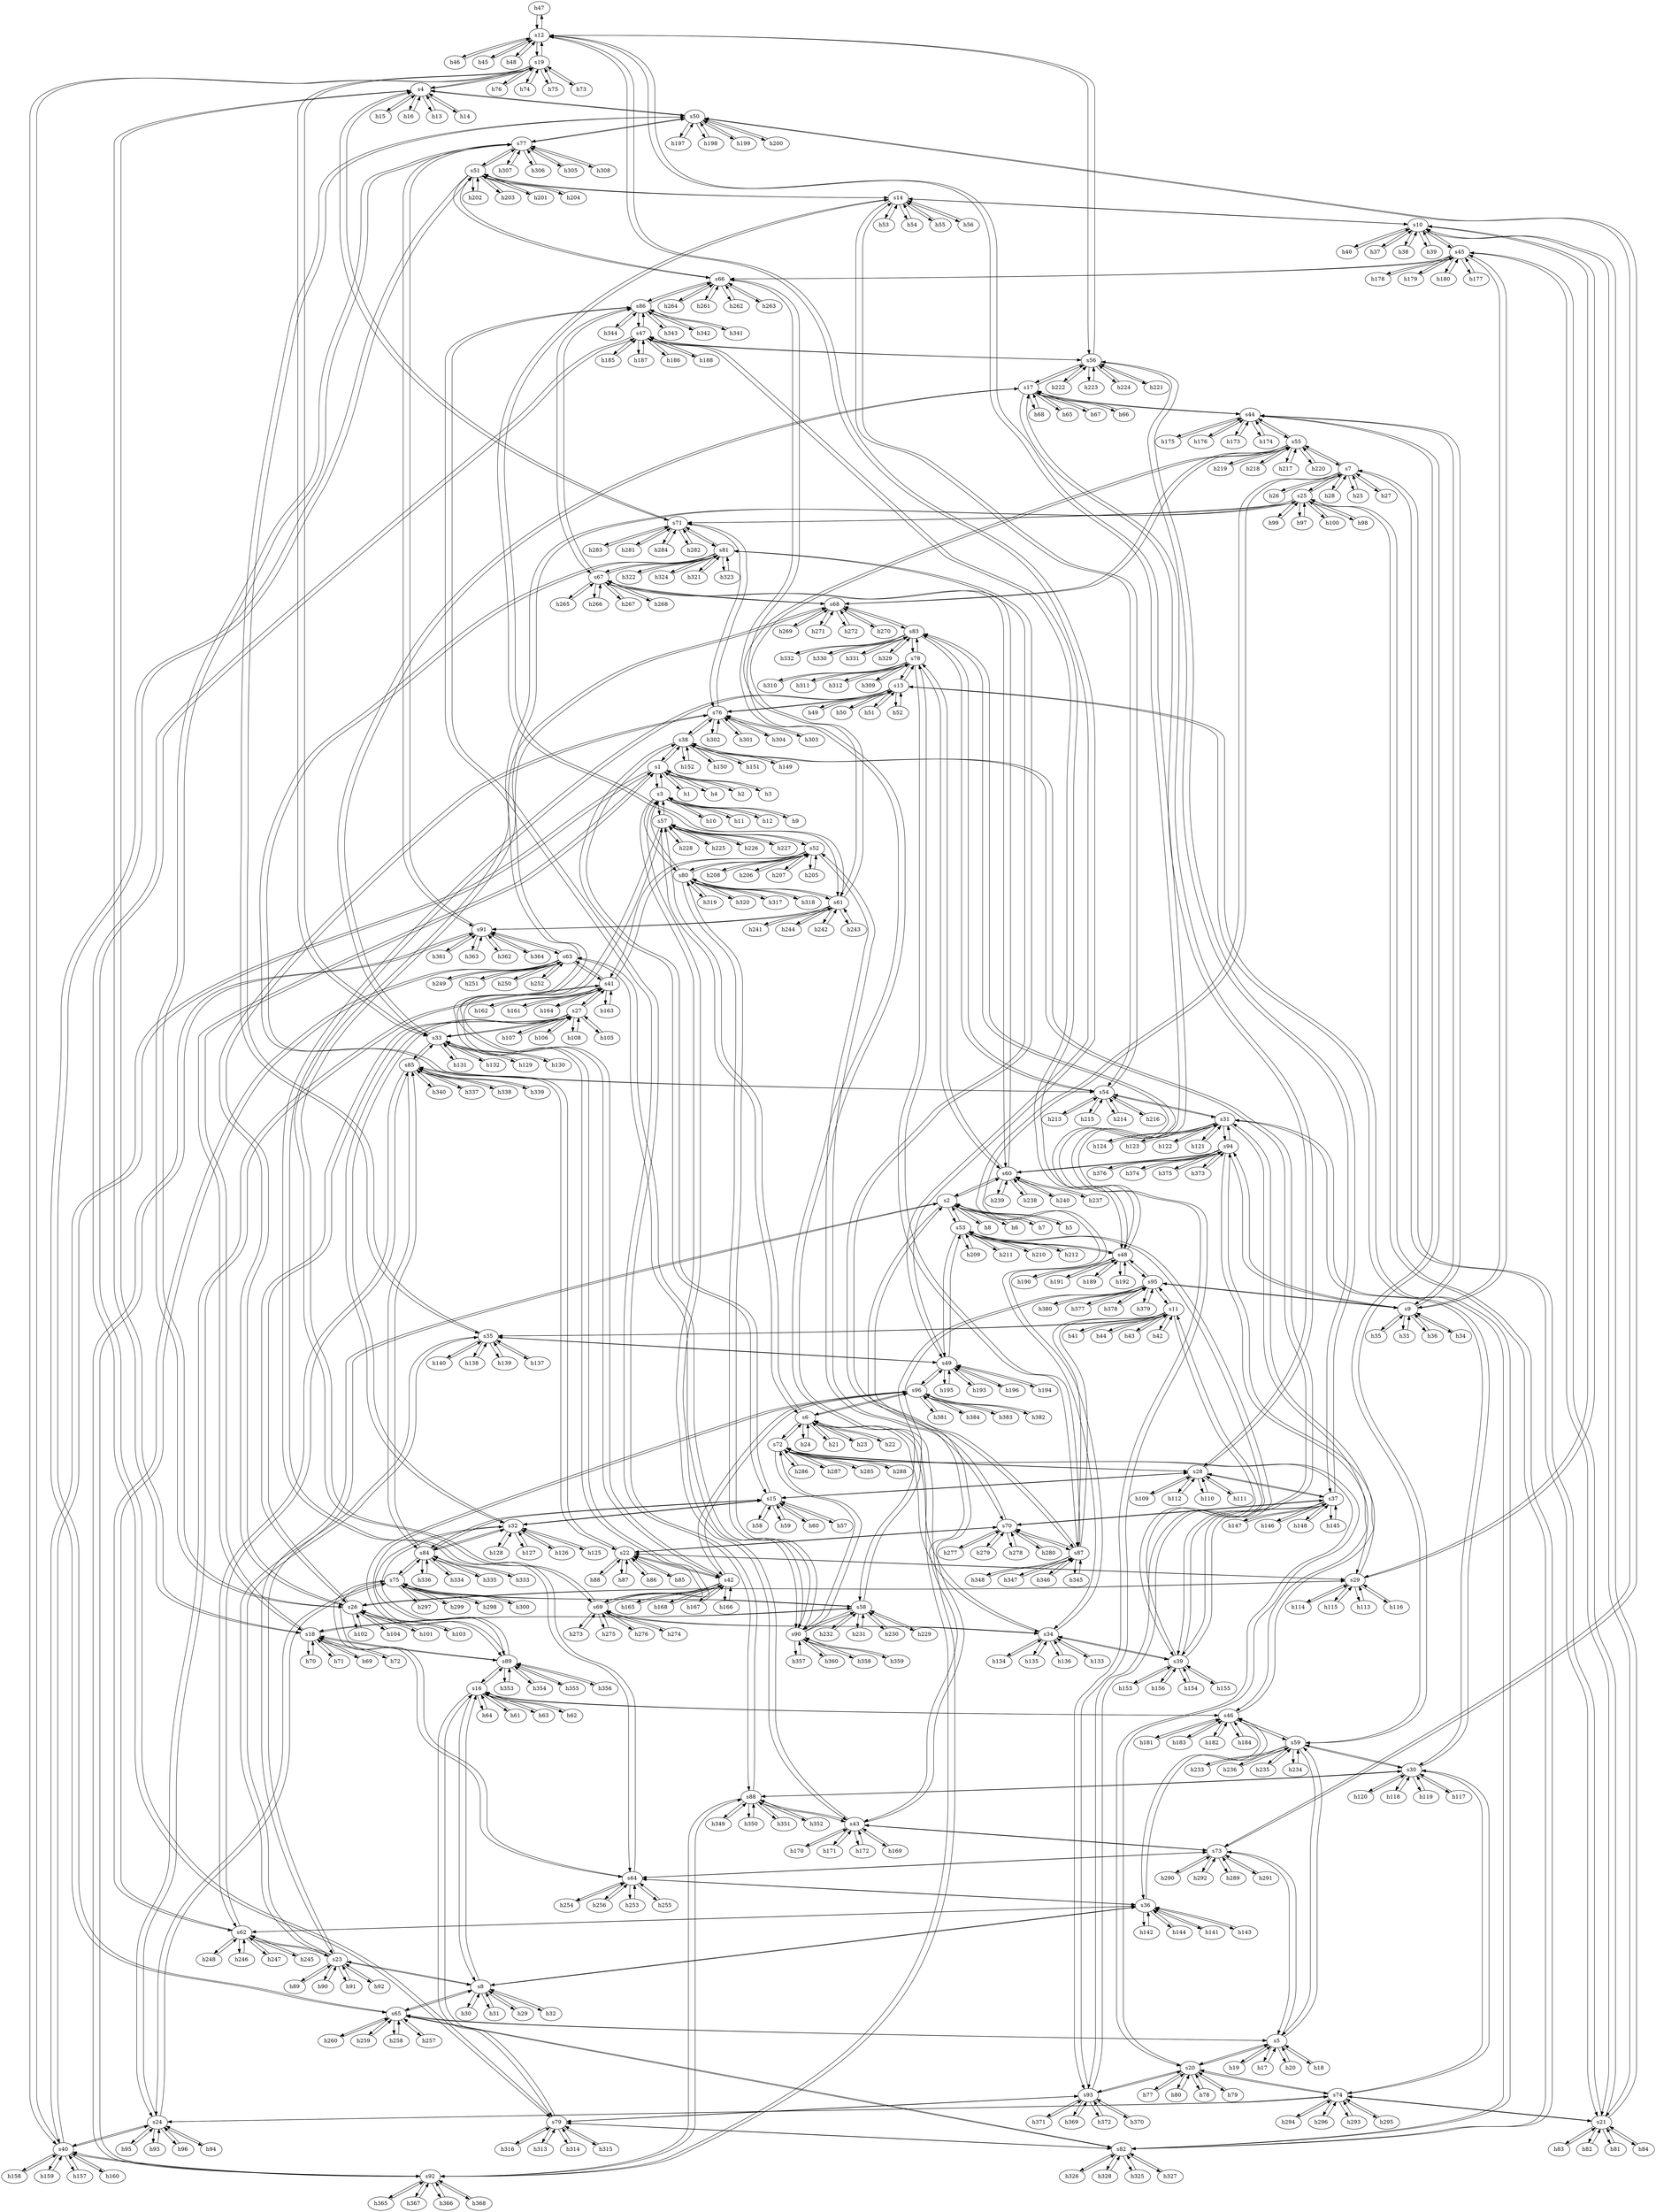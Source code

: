 strict digraph "" {
	h47	 [ip="111.0.0.47",
		mac="0:0:0:0:0:2f",
		type=host];
	s12	 [id=12,
		type=switch];
	h47 -> s12	 [capacity="1Gbps",
		cost=1,
		dst_port=6,
		src_port=0];
	h46	 [ip="111.0.0.46",
		mac="0:0:0:0:0:2e",
		type=host];
	h46 -> s12	 [capacity="1Gbps",
		cost=1,
		dst_port=5,
		src_port=0];
	h45	 [ip="111.0.0.45",
		mac="0:0:0:0:0:2d",
		type=host];
	h45 -> s12	 [capacity="1Gbps",
		cost=1,
		dst_port=4,
		src_port=0];
	h44	 [ip="111.0.0.44",
		mac="0:0:0:0:0:2c",
		type=host];
	s11	 [id=11,
		type=switch];
	h44 -> s11	 [capacity="1Gbps",
		cost=1,
		dst_port=7,
		src_port=0];
	h43	 [ip="111.0.0.43",
		mac="0:0:0:0:0:2b",
		type=host];
	h43 -> s11	 [capacity="1Gbps",
		cost=1,
		dst_port=6,
		src_port=0];
	h42	 [ip="111.0.0.42",
		mac="0:0:0:0:0:2a",
		type=host];
	h42 -> s11	 [capacity="1Gbps",
		cost=1,
		dst_port=5,
		src_port=0];
	h41	 [ip="111.0.0.41",
		mac="0:0:0:0:0:29",
		type=host];
	h41 -> s11	 [capacity="1Gbps",
		cost=1,
		dst_port=4,
		src_port=0];
	h40	 [ip="111.0.0.40",
		mac="0:0:0:0:0:28",
		type=host];
	s10	 [id=10,
		type=switch];
	h40 -> s10	 [capacity="1Gbps",
		cost=1,
		dst_port=7,
		src_port=0];
	h49	 [ip="111.0.0.49",
		mac="0:0:0:0:0:31",
		type=host];
	s13	 [id=13,
		type=switch];
	h49 -> s13	 [capacity="1Gbps",
		cost=1,
		dst_port=4,
		src_port=0];
	h48	 [ip="111.0.0.48",
		mac="0:0:0:0:0:30",
		type=host];
	h48 -> s12	 [capacity="1Gbps",
		cost=1,
		dst_port=7,
		src_port=0];
	s57	 [id=57,
		type=switch];
	s52	 [id=52,
		type=switch];
	s57 -> s52	 [capacity="1Gbps",
		cost=1,
		dst_port=0,
		src_port=1];
	s3	 [id=3,
		type=switch];
	s57 -> s3	 [capacity="1Gbps",
		cost=1,
		dst_port=0,
		src_port=0];
	s6	 [id=6,
		type=switch];
	s57 -> s6	 [capacity="1Gbps",
		cost=1,
		dst_port=0,
		src_port=3];
	s42	 [id=42,
		type=switch];
	s57 -> s42	 [capacity="1Gbps",
		cost=1,
		dst_port=1,
		src_port=2];
	h228	 [ip="111.0.0.228",
		mac="0:0:0:0:0:e4",
		type=host];
	s57 -> h228	 [capacity="1Gbps",
		cost=1,
		dst_port=0,
		src_port=7];
	h225	 [ip="111.0.0.225",
		mac="0:0:0:0:0:e1",
		type=host];
	s57 -> h225	 [capacity="1Gbps",
		cost=1,
		dst_port=0,
		src_port=4];
	h226	 [ip="111.0.0.226",
		mac="0:0:0:0:0:e2",
		type=host];
	s57 -> h226	 [capacity="1Gbps",
		cost=1,
		dst_port=0,
		src_port=5];
	h227	 [ip="111.0.0.227",
		mac="0:0:0:0:0:e3",
		type=host];
	s57 -> h227	 [capacity="1Gbps",
		cost=1,
		dst_port=0,
		src_port=6];
	s56	 [id=56,
		type=switch];
	s47	 [id=47,
		type=switch];
	s56 -> s47	 [capacity="1Gbps",
		cost=1,
		dst_port=1,
		src_port=2];
	s37	 [id=37,
		type=switch];
	s56 -> s37	 [capacity="1Gbps",
		cost=1,
		dst_port=0,
		src_port=1];
	h221	 [ip="111.0.0.221",
		mac="0:0:0:0:0:dd",
		type=host];
	s56 -> h221	 [capacity="1Gbps",
		cost=1,
		dst_port=0,
		src_port=4];
	h222	 [ip="111.0.0.222",
		mac="0:0:0:0:0:de",
		type=host];
	s56 -> h222	 [capacity="1Gbps",
		cost=1,
		dst_port=0,
		src_port=5];
	h223	 [ip="111.0.0.223",
		mac="0:0:0:0:0:df",
		type=host];
	s56 -> h223	 [capacity="1Gbps",
		cost=1,
		dst_port=0,
		src_port=6];
	h224	 [ip="111.0.0.224",
		mac="0:0:0:0:0:e0",
		type=host];
	s56 -> h224	 [capacity="1Gbps",
		cost=1,
		dst_port=0,
		src_port=7];
	s56 -> s12	 [capacity="1Gbps",
		cost=1,
		dst_port=1,
		src_port=0];
	s17	 [id=17,
		type=switch];
	s56 -> s17	 [capacity="1Gbps",
		cost=1,
		dst_port=1,
		src_port=3];
	s55	 [id=55,
		type=switch];
	s7	 [id=7,
		type=switch];
	s55 -> s7	 [capacity="1Gbps",
		cost=1,
		dst_port=1,
		src_port=1];
	s44	 [id=44,
		type=switch];
	s55 -> s44	 [capacity="1Gbps",
		cost=1,
		dst_port=2,
		src_port=0];
	h219	 [ip="111.0.0.219",
		mac="0:0:0:0:0:db",
		type=host];
	s55 -> h219	 [capacity="1Gbps",
		cost=1,
		dst_port=0,
		src_port=6];
	h218	 [ip="111.0.0.218",
		mac="0:0:0:0:0:da",
		type=host];
	s55 -> h218	 [capacity="1Gbps",
		cost=1,
		dst_port=0,
		src_port=5];
	h217	 [ip="111.0.0.217",
		mac="0:0:0:0:0:d9",
		type=host];
	s55 -> h217	 [capacity="1Gbps",
		cost=1,
		dst_port=0,
		src_port=4];
	h220	 [ip="111.0.0.220",
		mac="0:0:0:0:0:dc",
		type=host];
	s55 -> h220	 [capacity="1Gbps",
		cost=1,
		dst_port=0,
		src_port=7];
	s68	 [id=68,
		type=switch];
	s55 -> s68	 [capacity="1Gbps",
		cost=1,
		dst_port=1,
		src_port=2];
	s61	 [id=61,
		type=switch];
	s55 -> s61	 [capacity="1Gbps",
		cost=1,
		dst_port=1,
		src_port=3];
	s54	 [id=54,
		type=switch];
	s31	 [id=31,
		type=switch];
	s54 -> s31	 [capacity="1Gbps",
		cost=1,
		dst_port=1,
		src_port=1];
	h213	 [ip="111.0.0.213",
		mac="0:0:0:0:0:d5",
		type=host];
	s54 -> h213	 [capacity="1Gbps",
		cost=1,
		dst_port=0,
		src_port=4];
	h215	 [ip="111.0.0.215",
		mac="0:0:0:0:0:d7",
		type=host];
	s54 -> h215	 [capacity="1Gbps",
		cost=1,
		dst_port=0,
		src_port=6];
	h214	 [ip="111.0.0.214",
		mac="0:0:0:0:0:d6",
		type=host];
	s54 -> h214	 [capacity="1Gbps",
		cost=1,
		dst_port=0,
		src_port=5];
	h216	 [ip="111.0.0.216",
		mac="0:0:0:0:0:d8",
		type=host];
	s54 -> h216	 [capacity="1Gbps",
		cost=1,
		dst_port=0,
		src_port=7];
	s14	 [id=14,
		type=switch];
	s54 -> s14	 [capacity="1Gbps",
		cost=1,
		dst_port=0,
		src_port=3];
	s83	 [id=83,
		type=switch];
	s54 -> s83	 [capacity="1Gbps",
		cost=1,
		dst_port=1,
		src_port=0];
	s85	 [id=85,
		type=switch];
	s54 -> s85	 [capacity="1Gbps",
		cost=1,
		dst_port=1,
		src_port=2];
	s53	 [id=53,
		type=switch];
	s2	 [id=2,
		type=switch];
	s53 -> s2	 [capacity="1Gbps",
		cost=1,
		dst_port=1,
		src_port=1];
	s48	 [id=48,
		type=switch];
	s53 -> s48	 [capacity="1Gbps",
		cost=1,
		dst_port=2,
		src_port=2];
	s49	 [id=49,
		type=switch];
	s53 -> s49	 [capacity="1Gbps",
		cost=1,
		dst_port=2,
		src_port=3];
	h209	 [ip="111.0.0.209",
		mac="0:0:0:0:0:d1",
		type=host];
	s53 -> h209	 [capacity="1Gbps",
		cost=1,
		dst_port=0,
		src_port=4];
	s93	 [id=93,
		type=switch];
	s53 -> s93	 [capacity="1Gbps",
		cost=1,
		dst_port=3,
		src_port=0];
	h211	 [ip="111.0.0.211",
		mac="0:0:0:0:0:d3",
		type=host];
	s53 -> h211	 [capacity="1Gbps",
		cost=1,
		dst_port=0,
		src_port=6];
	h210	 [ip="111.0.0.210",
		mac="0:0:0:0:0:d2",
		type=host];
	s53 -> h210	 [capacity="1Gbps",
		cost=1,
		dst_port=0,
		src_port=5];
	h212	 [ip="111.0.0.212",
		mac="0:0:0:0:0:d4",
		type=host];
	s53 -> h212	 [capacity="1Gbps",
		cost=1,
		dst_port=0,
		src_port=7];
	s52 -> s57	 [capacity="1Gbps",
		cost=1,
		dst_port=3,
		src_port=0];
	s41	 [id=41,
		type=switch];
	s52 -> s41	 [capacity="1Gbps",
		cost=1,
		dst_port=3,
		src_port=2];
	h208	 [ip="111.0.0.208",
		mac="0:0:0:0:0:d0",
		type=host];
	s52 -> h208	 [capacity="1Gbps",
		cost=1,
		dst_port=0,
		src_port=7];
	h206	 [ip="111.0.0.206",
		mac="0:0:0:0:0:ce",
		type=host];
	s52 -> h206	 [capacity="1Gbps",
		cost=1,
		dst_port=0,
		src_port=5];
	h207	 [ip="111.0.0.207",
		mac="0:0:0:0:0:cf",
		type=host];
	s52 -> h207	 [capacity="1Gbps",
		cost=1,
		dst_port=0,
		src_port=6];
	h205	 [ip="111.0.0.205",
		mac="0:0:0:0:0:cd",
		type=host];
	s52 -> h205	 [capacity="1Gbps",
		cost=1,
		dst_port=0,
		src_port=4];
	s70	 [id=70,
		type=switch];
	s52 -> s70	 [capacity="1Gbps",
		cost=1,
		dst_port=2,
		src_port=1];
	s80	 [id=80,
		type=switch];
	s52 -> s80	 [capacity="1Gbps",
		cost=1,
		dst_port=2,
		src_port=3];
	s51	 [id=51,
		type=switch];
	h204	 [ip="111.0.0.204",
		mac="0:0:0:0:0:cc",
		type=host];
	s51 -> h204	 [capacity="1Gbps",
		cost=1,
		dst_port=0,
		src_port=7];
	h202	 [ip="111.0.0.202",
		mac="0:0:0:0:0:ca",
		type=host];
	s51 -> h202	 [capacity="1Gbps",
		cost=1,
		dst_port=0,
		src_port=5];
	h203	 [ip="111.0.0.203",
		mac="0:0:0:0:0:cb",
		type=host];
	s51 -> h203	 [capacity="1Gbps",
		cost=1,
		dst_port=0,
		src_port=6];
	h201	 [ip="111.0.0.201",
		mac="0:0:0:0:0:c9",
		type=host];
	s51 -> h201	 [capacity="1Gbps",
		cost=1,
		dst_port=0,
		src_port=4];
	s77	 [id=77,
		type=switch];
	s51 -> s77	 [capacity="1Gbps",
		cost=1,
		dst_port=2,
		src_port=2];
	s51 -> s14	 [capacity="1Gbps",
		cost=1,
		dst_port=2,
		src_port=3];
	s66	 [id=66,
		type=switch];
	s51 -> s66	 [capacity="1Gbps",
		cost=1,
		dst_port=2,
		src_port=0];
	s65	 [id=65,
		type=switch];
	s51 -> s65	 [capacity="1Gbps",
		cost=1,
		dst_port=2,
		src_port=1];
	s50	 [id=50,
		type=switch];
	h197	 [ip="111.0.0.197",
		mac="0:0:0:0:0:c5",
		type=host];
	s50 -> h197	 [capacity="1Gbps",
		cost=1,
		dst_port=0,
		src_port=4];
	h198	 [ip="111.0.0.198",
		mac="0:0:0:0:0:c6",
		type=host];
	s50 -> h198	 [capacity="1Gbps",
		cost=1,
		dst_port=0,
		src_port=5];
	h199	 [ip="111.0.0.199",
		mac="0:0:0:0:0:c7",
		type=host];
	s50 -> h199	 [capacity="1Gbps",
		cost=1,
		dst_port=0,
		src_port=6];
	s4	 [id=4,
		type=switch];
	s50 -> s4	 [capacity="1Gbps",
		cost=1,
		dst_port=3,
		src_port=3];
	h200	 [ip="111.0.0.200",
		mac="0:0:0:0:0:c8",
		type=host];
	s50 -> h200	 [capacity="1Gbps",
		cost=1,
		dst_port=0,
		src_port=7];
	s35	 [id=35,
		type=switch];
	s50 -> s35	 [capacity="1Gbps",
		cost=1,
		dst_port=3,
		src_port=0];
	s73	 [id=73,
		type=switch];
	s50 -> s73	 [capacity="1Gbps",
		cost=1,
		dst_port=1,
		src_port=1];
	s50 -> s77	 [capacity="1Gbps",
		cost=1,
		dst_port=3,
		src_port=2];
	s59	 [id=59,
		type=switch];
	h233	 [ip="111.0.0.233",
		mac="0:0:0:0:0:e9",
		type=host];
	s59 -> h233	 [capacity="1Gbps",
		cost=1,
		dst_port=0,
		src_port=4];
	h236	 [ip="111.0.0.236",
		mac="0:0:0:0:0:ec",
		type=host];
	s59 -> h236	 [capacity="1Gbps",
		cost=1,
		dst_port=0,
		src_port=7];
	h235	 [ip="111.0.0.235",
		mac="0:0:0:0:0:eb",
		type=host];
	s59 -> h235	 [capacity="1Gbps",
		cost=1,
		dst_port=0,
		src_port=6];
	h234	 [ip="111.0.0.234",
		mac="0:0:0:0:0:ea",
		type=host];
	s59 -> h234	 [capacity="1Gbps",
		cost=1,
		dst_port=0,
		src_port=5];
	s5	 [id=5,
		type=switch];
	s59 -> s5	 [capacity="1Gbps",
		cost=1,
		dst_port=3,
		src_port=3];
	s59 -> s44	 [capacity="1Gbps",
		cost=1,
		dst_port=3,
		src_port=0];
	s46	 [id=46,
		type=switch];
	s59 -> s46	 [capacity="1Gbps",
		cost=1,
		dst_port=3,
		src_port=1];
	s30	 [id=30,
		type=switch];
	s59 -> s30	 [capacity="1Gbps",
		cost=1,
		dst_port=3,
		src_port=2];
	s58	 [id=58,
		type=switch];
	h232	 [ip="111.0.0.232",
		mac="0:0:0:0:0:e8",
		type=host];
	s58 -> h232	 [capacity="1Gbps",
		cost=1,
		dst_port=0,
		src_port=7];
	h231	 [ip="111.0.0.231",
		mac="0:0:0:0:0:e7",
		type=host];
	s58 -> h231	 [capacity="1Gbps",
		cost=1,
		dst_port=0,
		src_port=6];
	h230	 [ip="111.0.0.230",
		mac="0:0:0:0:0:e6",
		type=host];
	s58 -> h230	 [capacity="1Gbps",
		cost=1,
		dst_port=0,
		src_port=5];
	s75	 [id=75,
		type=switch];
	s58 -> s75	 [capacity="1Gbps",
		cost=1,
		dst_port=3,
		src_port=2];
	s90	 [id=90,
		type=switch];
	s58 -> s90	 [capacity="1Gbps",
		cost=1,
		dst_port=3,
		src_port=0];
	s95	 [id=95,
		type=switch];
	s58 -> s95	 [capacity="1Gbps",
		cost=1,
		dst_port=3,
		src_port=3];
	h229	 [ip="111.0.0.229",
		mac="0:0:0:0:0:e5",
		type=host];
	s58 -> h229	 [capacity="1Gbps",
		cost=1,
		dst_port=0,
		src_port=4];
	s18	 [id=18,
		type=switch];
	s58 -> s18	 [capacity="1Gbps",
		cost=1,
		dst_port=2,
		src_port=1];
	h286	 [ip="111.0.1.30",
		mac="0:0:0:0:1:1e",
		type=host];
	s72	 [id=72,
		type=switch];
	h286 -> s72	 [capacity="1Gbps",
		cost=1,
		dst_port=5,
		src_port=0];
	h287	 [ip="111.0.1.31",
		mac="0:0:0:0:1:1f",
		type=host];
	h287 -> s72	 [capacity="1Gbps",
		cost=1,
		dst_port=6,
		src_port=0];
	h284	 [ip="111.0.1.28",
		mac="0:0:0:0:1:1c",
		type=host];
	s71	 [id=71,
		type=switch];
	h284 -> s71	 [capacity="1Gbps",
		cost=1,
		dst_port=7,
		src_port=0];
	h285	 [ip="111.0.1.29",
		mac="0:0:0:0:1:1d",
		type=host];
	h285 -> s72	 [capacity="1Gbps",
		cost=1,
		dst_port=4,
		src_port=0];
	h282	 [ip="111.0.1.26",
		mac="0:0:0:0:1:1a",
		type=host];
	h282 -> s71	 [capacity="1Gbps",
		cost=1,
		dst_port=5,
		src_port=0];
	h283	 [ip="111.0.1.27",
		mac="0:0:0:0:1:1b",
		type=host];
	h283 -> s71	 [capacity="1Gbps",
		cost=1,
		dst_port=6,
		src_port=0];
	h129	 [ip="111.0.0.129",
		mac="0:0:0:0:0:81",
		type=host];
	s33	 [id=33,
		type=switch];
	h129 -> s33	 [capacity="1Gbps",
		cost=1,
		dst_port=4,
		src_port=0];
	h128	 [ip="111.0.0.128",
		mac="0:0:0:0:0:80",
		type=host];
	s32	 [id=32,
		type=switch];
	h128 -> s32	 [capacity="1Gbps",
		cost=1,
		dst_port=7,
		src_port=0];
	h127	 [ip="111.0.0.127",
		mac="0:0:0:0:0:7f",
		type=host];
	h127 -> s32	 [capacity="1Gbps",
		cost=1,
		dst_port=6,
		src_port=0];
	h126	 [ip="111.0.0.126",
		mac="0:0:0:0:0:7e",
		type=host];
	h126 -> s32	 [capacity="1Gbps",
		cost=1,
		dst_port=5,
		src_port=0];
	h125	 [ip="111.0.0.125",
		mac="0:0:0:0:0:7d",
		type=host];
	h125 -> s32	 [capacity="1Gbps",
		cost=1,
		dst_port=4,
		src_port=0];
	h124	 [ip="111.0.0.124",
		mac="0:0:0:0:0:7c",
		type=host];
	h124 -> s31	 [capacity="1Gbps",
		cost=1,
		dst_port=7,
		src_port=0];
	h123	 [ip="111.0.0.123",
		mac="0:0:0:0:0:7b",
		type=host];
	h123 -> s31	 [capacity="1Gbps",
		cost=1,
		dst_port=6,
		src_port=0];
	h122	 [ip="111.0.0.122",
		mac="0:0:0:0:0:7a",
		type=host];
	h122 -> s31	 [capacity="1Gbps",
		cost=1,
		dst_port=5,
		src_port=0];
	h121	 [ip="111.0.0.121",
		mac="0:0:0:0:0:79",
		type=host];
	h121 -> s31	 [capacity="1Gbps",
		cost=1,
		dst_port=4,
		src_port=0];
	h120	 [ip="111.0.0.120",
		mac="0:0:0:0:0:78",
		type=host];
	h120 -> s30	 [capacity="1Gbps",
		cost=1,
		dst_port=7,
		src_port=0];
	h233 -> s59	 [capacity="1Gbps",
		cost=1,
		dst_port=4,
		src_port=0];
	h232 -> s58	 [capacity="1Gbps",
		cost=1,
		dst_port=7,
		src_port=0];
	h231 -> s58	 [capacity="1Gbps",
		cost=1,
		dst_port=6,
		src_port=0];
	h230 -> s58	 [capacity="1Gbps",
		cost=1,
		dst_port=5,
		src_port=0];
	h237	 [ip="111.0.0.237",
		mac="0:0:0:0:0:ed",
		type=host];
	s60	 [id=60,
		type=switch];
	h237 -> s60	 [capacity="1Gbps",
		cost=1,
		dst_port=4,
		src_port=0];
	h236 -> s59	 [capacity="1Gbps",
		cost=1,
		dst_port=7,
		src_port=0];
	h235 -> s59	 [capacity="1Gbps",
		cost=1,
		dst_port=6,
		src_port=0];
	h234 -> s59	 [capacity="1Gbps",
		cost=1,
		dst_port=5,
		src_port=0];
	h239	 [ip="111.0.0.239",
		mac="0:0:0:0:0:ef",
		type=host];
	h239 -> s60	 [capacity="1Gbps",
		cost=1,
		dst_port=6,
		src_port=0];
	h238	 [ip="111.0.0.238",
		mac="0:0:0:0:0:ee",
		type=host];
	h238 -> s60	 [capacity="1Gbps",
		cost=1,
		dst_port=5,
		src_port=0];
	h349	 [ip="111.0.1.93",
		mac="0:0:0:0:1:5d",
		type=host];
	s88	 [id=88,
		type=switch];
	h349 -> s88	 [capacity="1Gbps",
		cost=1,
		dst_port=4,
		src_port=0];
	h348	 [ip="111.0.1.92",
		mac="0:0:0:0:1:5c",
		type=host];
	s87	 [id=87,
		type=switch];
	h348 -> s87	 [capacity="1Gbps",
		cost=1,
		dst_port=7,
		src_port=0];
	h343	 [ip="111.0.1.87",
		mac="0:0:0:0:1:57",
		type=host];
	s86	 [id=86,
		type=switch];
	h343 -> s86	 [capacity="1Gbps",
		cost=1,
		dst_port=6,
		src_port=0];
	h342	 [ip="111.0.1.86",
		mac="0:0:0:0:1:56",
		type=host];
	h342 -> s86	 [capacity="1Gbps",
		cost=1,
		dst_port=5,
		src_port=0];
	h341	 [ip="111.0.1.85",
		mac="0:0:0:0:1:55",
		type=host];
	h341 -> s86	 [capacity="1Gbps",
		cost=1,
		dst_port=4,
		src_port=0];
	h340	 [ip="111.0.1.84",
		mac="0:0:0:0:1:54",
		type=host];
	h340 -> s85	 [capacity="1Gbps",
		cost=1,
		dst_port=7,
		src_port=0];
	h347	 [ip="111.0.1.91",
		mac="0:0:0:0:1:5b",
		type=host];
	h347 -> s87	 [capacity="1Gbps",
		cost=1,
		dst_port=6,
		src_port=0];
	h346	 [ip="111.0.1.90",
		mac="0:0:0:0:1:5a",
		type=host];
	h346 -> s87	 [capacity="1Gbps",
		cost=1,
		dst_port=5,
		src_port=0];
	h345	 [ip="111.0.1.89",
		mac="0:0:0:0:1:59",
		type=host];
	h345 -> s87	 [capacity="1Gbps",
		cost=1,
		dst_port=4,
		src_port=0];
	h344	 [ip="111.0.1.88",
		mac="0:0:0:0:1:58",
		type=host];
	h344 -> s86	 [capacity="1Gbps",
		cost=1,
		dst_port=7,
		src_port=0];
	h192	 [ip="111.0.0.192",
		mac="0:0:0:0:0:c0",
		type=host];
	h192 -> s48	 [capacity="1Gbps",
		cost=1,
		dst_port=7,
		src_port=0];
	h193	 [ip="111.0.0.193",
		mac="0:0:0:0:0:c1",
		type=host];
	h193 -> s49	 [capacity="1Gbps",
		cost=1,
		dst_port=4,
		src_port=0];
	h190	 [ip="111.0.0.190",
		mac="0:0:0:0:0:be",
		type=host];
	h190 -> s48	 [capacity="1Gbps",
		cost=1,
		dst_port=5,
		src_port=0];
	h191	 [ip="111.0.0.191",
		mac="0:0:0:0:0:bf",
		type=host];
	h191 -> s48	 [capacity="1Gbps",
		cost=1,
		dst_port=6,
		src_port=0];
	h196	 [ip="111.0.0.196",
		mac="0:0:0:0:0:c4",
		type=host];
	h196 -> s49	 [capacity="1Gbps",
		cost=1,
		dst_port=7,
		src_port=0];
	h197 -> s50	 [capacity="1Gbps",
		cost=1,
		dst_port=4,
		src_port=0];
	h194	 [ip="111.0.0.194",
		mac="0:0:0:0:0:c2",
		type=host];
	h194 -> s49	 [capacity="1Gbps",
		cost=1,
		dst_port=5,
		src_port=0];
	h195	 [ip="111.0.0.195",
		mac="0:0:0:0:0:c3",
		type=host];
	h195 -> s49	 [capacity="1Gbps",
		cost=1,
		dst_port=6,
		src_port=0];
	h198 -> s50	 [capacity="1Gbps",
		cost=1,
		dst_port=5,
		src_port=0];
	h199 -> s50	 [capacity="1Gbps",
		cost=1,
		dst_port=6,
		src_port=0];
	h293	 [ip="111.0.1.37",
		mac="0:0:0:0:1:25",
		type=host];
	s74	 [id=74,
		type=switch];
	h293 -> s74	 [capacity="1Gbps",
		cost=1,
		dst_port=4,
		src_port=0];
	h292	 [ip="111.0.1.36",
		mac="0:0:0:0:1:24",
		type=host];
	h292 -> s73	 [capacity="1Gbps",
		cost=1,
		dst_port=7,
		src_port=0];
	h248	 [ip="111.0.0.248",
		mac="0:0:0:0:0:f8",
		type=host];
	s62	 [id=62,
		type=switch];
	h248 -> s62	 [capacity="1Gbps",
		cost=1,
		dst_port=7,
		src_port=0];
	h249	 [ip="111.0.0.249",
		mac="0:0:0:0:0:f9",
		type=host];
	s63	 [id=63,
		type=switch];
	h249 -> s63	 [capacity="1Gbps",
		cost=1,
		dst_port=4,
		src_port=0];
	h242	 [ip="111.0.0.242",
		mac="0:0:0:0:0:f2",
		type=host];
	h242 -> s61	 [capacity="1Gbps",
		cost=1,
		dst_port=5,
		src_port=0];
	h243	 [ip="111.0.0.243",
		mac="0:0:0:0:0:f3",
		type=host];
	h243 -> s61	 [capacity="1Gbps",
		cost=1,
		dst_port=6,
		src_port=0];
	h240	 [ip="111.0.0.240",
		mac="0:0:0:0:0:f0",
		type=host];
	h240 -> s60	 [capacity="1Gbps",
		cost=1,
		dst_port=7,
		src_port=0];
	h241	 [ip="111.0.0.241",
		mac="0:0:0:0:0:f1",
		type=host];
	h241 -> s61	 [capacity="1Gbps",
		cost=1,
		dst_port=4,
		src_port=0];
	h246	 [ip="111.0.0.246",
		mac="0:0:0:0:0:f6",
		type=host];
	h246 -> s62	 [capacity="1Gbps",
		cost=1,
		dst_port=5,
		src_port=0];
	h247	 [ip="111.0.0.247",
		mac="0:0:0:0:0:f7",
		type=host];
	h247 -> s62	 [capacity="1Gbps",
		cost=1,
		dst_port=6,
		src_port=0];
	h244	 [ip="111.0.0.244",
		mac="0:0:0:0:0:f4",
		type=host];
	h244 -> s61	 [capacity="1Gbps",
		cost=1,
		dst_port=7,
		src_port=0];
	h245	 [ip="111.0.0.245",
		mac="0:0:0:0:0:f5",
		type=host];
	h245 -> s62	 [capacity="1Gbps",
		cost=1,
		dst_port=4,
		src_port=0];
	h18	 [ip="111.0.0.18",
		mac="0:0:0:0:0:12",
		type=host];
	h18 -> s5	 [capacity="1Gbps",
		cost=1,
		dst_port=5,
		src_port=0];
	h19	 [ip="111.0.0.19",
		mac="0:0:0:0:0:13",
		type=host];
	h19 -> s5	 [capacity="1Gbps",
		cost=1,
		dst_port=6,
		src_port=0];
	h10	 [ip="111.0.0.10",
		mac="0:0:0:0:0:a",
		type=host];
	h10 -> s3	 [capacity="1Gbps",
		cost=1,
		dst_port=5,
		src_port=0];
	h11	 [ip="111.0.0.11",
		mac="0:0:0:0:0:b",
		type=host];
	h11 -> s3	 [capacity="1Gbps",
		cost=1,
		dst_port=6,
		src_port=0];
	h12	 [ip="111.0.0.12",
		mac="0:0:0:0:0:c",
		type=host];
	h12 -> s3	 [capacity="1Gbps",
		cost=1,
		dst_port=7,
		src_port=0];
	h13	 [ip="111.0.0.13",
		mac="0:0:0:0:0:d",
		type=host];
	h13 -> s4	 [capacity="1Gbps",
		cost=1,
		dst_port=4,
		src_port=0];
	h14	 [ip="111.0.0.14",
		mac="0:0:0:0:0:e",
		type=host];
	h14 -> s4	 [capacity="1Gbps",
		cost=1,
		dst_port=5,
		src_port=0];
	h15	 [ip="111.0.0.15",
		mac="0:0:0:0:0:f",
		type=host];
	h15 -> s4	 [capacity="1Gbps",
		cost=1,
		dst_port=6,
		src_port=0];
	h16	 [ip="111.0.0.16",
		mac="0:0:0:0:0:10",
		type=host];
	h16 -> s4	 [capacity="1Gbps",
		cost=1,
		dst_port=7,
		src_port=0];
	h17	 [ip="111.0.0.17",
		mac="0:0:0:0:0:11",
		type=host];
	h17 -> s5	 [capacity="1Gbps",
		cost=1,
		dst_port=4,
		src_port=0];
	h94	 [ip="111.0.0.94",
		mac="0:0:0:0:0:5e",
		type=host];
	s24	 [id=24,
		type=switch];
	h94 -> s24	 [capacity="1Gbps",
		cost=1,
		dst_port=5,
		src_port=0];
	s9	 [id=9,
		type=switch];
	s9 -> s44	 [capacity="1Gbps",
		cost=1,
		dst_port=0,
		src_port=0];
	s45	 [id=45,
		type=switch];
	s9 -> s45	 [capacity="1Gbps",
		cost=1,
		dst_port=1,
		src_port=1];
	s9 -> s95	 [capacity="1Gbps",
		cost=1,
		dst_port=0,
		src_port=2];
	s94	 [id=94,
		type=switch];
	s9 -> s94	 [capacity="1Gbps",
		cost=1,
		dst_port=0,
		src_port=3];
	h33	 [ip="111.0.0.33",
		mac="0:0:0:0:0:21",
		type=host];
	s9 -> h33	 [capacity="1Gbps",
		cost=1,
		dst_port=0,
		src_port=4];
	h36	 [ip="111.0.0.36",
		mac="0:0:0:0:0:24",
		type=host];
	s9 -> h36	 [capacity="1Gbps",
		cost=1,
		dst_port=0,
		src_port=7];
	h34	 [ip="111.0.0.34",
		mac="0:0:0:0:0:22",
		type=host];
	s9 -> h34	 [capacity="1Gbps",
		cost=1,
		dst_port=0,
		src_port=5];
	h35	 [ip="111.0.0.35",
		mac="0:0:0:0:0:23",
		type=host];
	s9 -> h35	 [capacity="1Gbps",
		cost=1,
		dst_port=0,
		src_port=6];
	s8	 [id=8,
		type=switch];
	s36	 [id=36,
		type=switch];
	s8 -> s36	 [capacity="1Gbps",
		cost=1,
		dst_port=1,
		src_port=1];
	h29	 [ip="111.0.0.29",
		mac="0:0:0:0:0:1d",
		type=host];
	s8 -> h29	 [capacity="1Gbps",
		cost=1,
		dst_port=0,
		src_port=4];
	h32	 [ip="111.0.0.32",
		mac="0:0:0:0:0:20",
		type=host];
	s8 -> h32	 [capacity="1Gbps",
		cost=1,
		dst_port=0,
		src_port=7];
	h30	 [ip="111.0.0.30",
		mac="0:0:0:0:0:1e",
		type=host];
	s8 -> h30	 [capacity="1Gbps",
		cost=1,
		dst_port=0,
		src_port=5];
	h31	 [ip="111.0.0.31",
		mac="0:0:0:0:0:1f",
		type=host];
	s8 -> h31	 [capacity="1Gbps",
		cost=1,
		dst_port=0,
		src_port=6];
	s23	 [id=23,
		type=switch];
	s8 -> s23	 [capacity="1Gbps",
		cost=1,
		dst_port=2,
		src_port=0];
	s16	 [id=16,
		type=switch];
	s8 -> s16	 [capacity="1Gbps",
		cost=1,
		dst_port=3,
		src_port=3];
	s8 -> s65	 [capacity="1Gbps",
		cost=1,
		dst_port=1,
		src_port=2];
	h280	 [ip="111.0.1.24",
		mac="0:0:0:0:1:18",
		type=host];
	h280 -> s70	 [capacity="1Gbps",
		cost=1,
		dst_port=7,
		src_port=0];
	s3 -> s57	 [capacity="1Gbps",
		cost=1,
		dst_port=0,
		src_port=0];
	s3 -> h10	 [capacity="1Gbps",
		cost=1,
		dst_port=0,
		src_port=5];
	s3 -> h11	 [capacity="1Gbps",
		cost=1,
		dst_port=0,
		src_port=6];
	s3 -> h12	 [capacity="1Gbps",
		cost=1,
		dst_port=0,
		src_port=7];
	s1	 [id=1,
		type=switch];
	s3 -> s1	 [capacity="1Gbps",
		cost=1,
		dst_port=0,
		src_port=2];
	s43	 [id=43,
		type=switch];
	s3 -> s43	 [capacity="1Gbps",
		cost=1,
		dst_port=0,
		src_port=3];
	h9	 [ip="111.0.0.9",
		mac="0:0:0:0:0:9",
		type=host];
	s3 -> h9	 [capacity="1Gbps",
		cost=1,
		dst_port=0,
		src_port=4];
	s3 -> s80	 [capacity="1Gbps",
		cost=1,
		dst_port=0,
		src_port=1];
	s2 -> s53	 [capacity="1Gbps",
		cost=1,
		dst_port=1,
		src_port=1];
	s2 -> s43	 [capacity="1Gbps",
		cost=1,
		dst_port=1,
		src_port=3];
	s2 -> s23	 [capacity="1Gbps",
		cost=1,
		dst_port=1,
		src_port=0];
	s2 -> s60	 [capacity="1Gbps",
		cost=1,
		dst_port=1,
		src_port=2];
	h8	 [ip="111.0.0.8",
		mac="0:0:0:0:0:8",
		type=host];
	s2 -> h8	 [capacity="1Gbps",
		cost=1,
		dst_port=0,
		src_port=7];
	h6	 [ip="111.0.0.6",
		mac="0:0:0:0:0:6",
		type=host];
	s2 -> h6	 [capacity="1Gbps",
		cost=1,
		dst_port=0,
		src_port=5];
	h7	 [ip="111.0.0.7",
		mac="0:0:0:0:0:7",
		type=host];
	s2 -> h7	 [capacity="1Gbps",
		cost=1,
		dst_port=0,
		src_port=6];
	h5	 [ip="111.0.0.5",
		mac="0:0:0:0:0:5",
		type=host];
	s2 -> h5	 [capacity="1Gbps",
		cost=1,
		dst_port=0,
		src_port=4];
	s1 -> s3	 [capacity="1Gbps",
		cost=1,
		dst_port=2,
		src_port=0];
	s40	 [id=40,
		type=switch];
	s1 -> s40	 [capacity="1Gbps",
		cost=1,
		dst_port=1,
		src_port=2];
	s38	 [id=38,
		type=switch];
	s1 -> s38	 [capacity="1Gbps",
		cost=1,
		dst_port=0,
		src_port=3];
	s1 -> s18	 [capacity="1Gbps",
		cost=1,
		dst_port=1,
		src_port=1];
	h2	 [ip="111.0.0.2",
		mac="0:0:0:0:0:2",
		type=host];
	s1 -> h2	 [capacity="1Gbps",
		cost=1,
		dst_port=0,
		src_port=5];
	h3	 [ip="111.0.0.3",
		mac="0:0:0:0:0:3",
		type=host];
	s1 -> h3	 [capacity="1Gbps",
		cost=1,
		dst_port=0,
		src_port=6];
	h1	 [ip="111.0.0.1",
		mac="0:0:0:0:0:1",
		type=host];
	s1 -> h1	 [capacity="1Gbps",
		cost=1,
		dst_port=0,
		src_port=4];
	h4	 [ip="111.0.0.4",
		mac="0:0:0:0:0:4",
		type=host];
	s1 -> h4	 [capacity="1Gbps",
		cost=1,
		dst_port=0,
		src_port=7];
	h281	 [ip="111.0.1.25",
		mac="0:0:0:0:1:19",
		type=host];
	h281 -> s71	 [capacity="1Gbps",
		cost=1,
		dst_port=4,
		src_port=0];
	s7 -> s55	 [capacity="1Gbps",
		cost=1,
		dst_port=1,
		src_port=1];
	s34	 [id=34,
		type=switch];
	s7 -> s34	 [capacity="1Gbps",
		cost=1,
		dst_port=1,
		src_port=0];
	h28	 [ip="111.0.0.28",
		mac="0:0:0:0:0:1c",
		type=host];
	s7 -> h28	 [capacity="1Gbps",
		cost=1,
		dst_port=0,
		src_port=7];
	h25	 [ip="111.0.0.25",
		mac="0:0:0:0:0:19",
		type=host];
	s7 -> h25	 [capacity="1Gbps",
		cost=1,
		dst_port=0,
		src_port=4];
	h27	 [ip="111.0.0.27",
		mac="0:0:0:0:0:1b",
		type=host];
	s7 -> h27	 [capacity="1Gbps",
		cost=1,
		dst_port=0,
		src_port=6];
	h26	 [ip="111.0.0.26",
		mac="0:0:0:0:0:1a",
		type=host];
	s7 -> h26	 [capacity="1Gbps",
		cost=1,
		dst_port=0,
		src_port=5];
	s21	 [id=21,
		type=switch];
	s7 -> s21	 [capacity="1Gbps",
		cost=1,
		dst_port=2,
		src_port=2];
	s25	 [id=25,
		type=switch];
	s7 -> s25	 [capacity="1Gbps",
		cost=1,
		dst_port=2,
		src_port=3];
	s6 -> s57	 [capacity="1Gbps",
		cost=1,
		dst_port=1,
		src_port=0];
	s6 -> s34	 [capacity="1Gbps",
		cost=1,
		dst_port=2,
		src_port=1];
	h24	 [ip="111.0.0.24",
		mac="0:0:0:0:0:18",
		type=host];
	s6 -> h24	 [capacity="1Gbps",
		cost=1,
		dst_port=0,
		src_port=7];
	h21	 [ip="111.0.0.21",
		mac="0:0:0:0:0:15",
		type=host];
	s6 -> h21	 [capacity="1Gbps",
		cost=1,
		dst_port=0,
		src_port=4];
	h23	 [ip="111.0.0.23",
		mac="0:0:0:0:0:17",
		type=host];
	s6 -> h23	 [capacity="1Gbps",
		cost=1,
		dst_port=0,
		src_port=6];
	h22	 [ip="111.0.0.22",
		mac="0:0:0:0:0:16",
		type=host];
	s6 -> h22	 [capacity="1Gbps",
		cost=1,
		dst_port=0,
		src_port=5];
	s6 -> s72	 [capacity="1Gbps",
		cost=1,
		dst_port=3,
		src_port=2];
	s96	 [id=96,
		type=switch];
	s6 -> s96	 [capacity="1Gbps",
		cost=1,
		dst_port=1,
		src_port=3];
	s5 -> s59	 [capacity="1Gbps",
		cost=1,
		dst_port=3,
		src_port=3];
	s5 -> h18	 [capacity="1Gbps",
		cost=1,
		dst_port=0,
		src_port=5];
	s5 -> h19	 [capacity="1Gbps",
		cost=1,
		dst_port=0,
		src_port=6];
	s5 -> h17	 [capacity="1Gbps",
		cost=1,
		dst_port=0,
		src_port=4];
	h20	 [ip="111.0.0.20",
		mac="0:0:0:0:0:14",
		type=host];
	s5 -> h20	 [capacity="1Gbps",
		cost=1,
		dst_port=0,
		src_port=7];
	s5 -> s73	 [capacity="1Gbps",
		cost=1,
		dst_port=2,
		src_port=0];
	s20	 [id=20,
		type=switch];
	s5 -> s20	 [capacity="1Gbps",
		cost=1,
		dst_port=3,
		src_port=2];
	s5 -> s65	 [capacity="1Gbps",
		cost=1,
		dst_port=3,
		src_port=1];
	s4 -> s50	 [capacity="1Gbps",
		cost=1,
		dst_port=3,
		src_port=3];
	s4 -> h13	 [capacity="1Gbps",
		cost=1,
		dst_port=0,
		src_port=4];
	s4 -> h14	 [capacity="1Gbps",
		cost=1,
		dst_port=0,
		src_port=5];
	s4 -> h15	 [capacity="1Gbps",
		cost=1,
		dst_port=0,
		src_port=6];
	s4 -> h16	 [capacity="1Gbps",
		cost=1,
		dst_port=0,
		src_port=7];
	s4 -> s71	 [capacity="1Gbps",
		cost=1,
		dst_port=3,
		src_port=0];
	s19	 [id=19,
		type=switch];
	s4 -> s19	 [capacity="1Gbps",
		cost=1,
		dst_port=3,
		src_port=1];
	s4 -> s18	 [capacity="1Gbps",
		cost=1,
		dst_port=3,
		src_port=2];
	h163	 [ip="111.0.0.163",
		mac="0:0:0:0:0:a3",
		type=host];
	h163 -> s41	 [capacity="1Gbps",
		cost=1,
		dst_port=6,
		src_port=0];
	h162	 [ip="111.0.0.162",
		mac="0:0:0:0:0:a2",
		type=host];
	h162 -> s41	 [capacity="1Gbps",
		cost=1,
		dst_port=5,
		src_port=0];
	h161	 [ip="111.0.0.161",
		mac="0:0:0:0:0:a1",
		type=host];
	h161 -> s41	 [capacity="1Gbps",
		cost=1,
		dst_port=4,
		src_port=0];
	h160	 [ip="111.0.0.160",
		mac="0:0:0:0:0:a0",
		type=host];
	h160 -> s40	 [capacity="1Gbps",
		cost=1,
		dst_port=7,
		src_port=0];
	h167	 [ip="111.0.0.167",
		mac="0:0:0:0:0:a7",
		type=host];
	h167 -> s42	 [capacity="1Gbps",
		cost=1,
		dst_port=6,
		src_port=0];
	h166	 [ip="111.0.0.166",
		mac="0:0:0:0:0:a6",
		type=host];
	h166 -> s42	 [capacity="1Gbps",
		cost=1,
		dst_port=5,
		src_port=0];
	h165	 [ip="111.0.0.165",
		mac="0:0:0:0:0:a5",
		type=host];
	h165 -> s42	 [capacity="1Gbps",
		cost=1,
		dst_port=4,
		src_port=0];
	h95	 [ip="111.0.0.95",
		mac="0:0:0:0:0:5f",
		type=host];
	h95 -> s24	 [capacity="1Gbps",
		cost=1,
		dst_port=6,
		src_port=0];
	h169	 [ip="111.0.0.169",
		mac="0:0:0:0:0:a9",
		type=host];
	h169 -> s43	 [capacity="1Gbps",
		cost=1,
		dst_port=4,
		src_port=0];
	h168	 [ip="111.0.0.168",
		mac="0:0:0:0:0:a8",
		type=host];
	h168 -> s42	 [capacity="1Gbps",
		cost=1,
		dst_port=7,
		src_port=0];
	h332	 [ip="111.0.1.76",
		mac="0:0:0:0:1:4c",
		type=host];
	h332 -> s83	 [capacity="1Gbps",
		cost=1,
		dst_port=7,
		src_port=0];
	h333	 [ip="111.0.1.77",
		mac="0:0:0:0:1:4d",
		type=host];
	s84	 [id=84,
		type=switch];
	h333 -> s84	 [capacity="1Gbps",
		cost=1,
		dst_port=4,
		src_port=0];
	h330	 [ip="111.0.1.74",
		mac="0:0:0:0:1:4a",
		type=host];
	h330 -> s83	 [capacity="1Gbps",
		cost=1,
		dst_port=5,
		src_port=0];
	h331	 [ip="111.0.1.75",
		mac="0:0:0:0:1:4b",
		type=host];
	h331 -> s83	 [capacity="1Gbps",
		cost=1,
		dst_port=6,
		src_port=0];
	h336	 [ip="111.0.1.80",
		mac="0:0:0:0:1:50",
		type=host];
	h336 -> s84	 [capacity="1Gbps",
		cost=1,
		dst_port=7,
		src_port=0];
	h337	 [ip="111.0.1.81",
		mac="0:0:0:0:1:51",
		type=host];
	h337 -> s85	 [capacity="1Gbps",
		cost=1,
		dst_port=4,
		src_port=0];
	h334	 [ip="111.0.1.78",
		mac="0:0:0:0:1:4e",
		type=host];
	h334 -> s84	 [capacity="1Gbps",
		cost=1,
		dst_port=5,
		src_port=0];
	h335	 [ip="111.0.1.79",
		mac="0:0:0:0:1:4f",
		type=host];
	h335 -> s84	 [capacity="1Gbps",
		cost=1,
		dst_port=6,
		src_port=0];
	h338	 [ip="111.0.1.82",
		mac="0:0:0:0:1:52",
		type=host];
	h338 -> s85	 [capacity="1Gbps",
		cost=1,
		dst_port=5,
		src_port=0];
	h339	 [ip="111.0.1.83",
		mac="0:0:0:0:1:53",
		type=host];
	h339 -> s85	 [capacity="1Gbps",
		cost=1,
		dst_port=6,
		src_port=0];
	h288	 [ip="111.0.1.32",
		mac="0:0:0:0:1:20",
		type=host];
	h288 -> s72	 [capacity="1Gbps",
		cost=1,
		dst_port=7,
		src_port=0];
	h289	 [ip="111.0.1.33",
		mac="0:0:0:0:1:21",
		type=host];
	h289 -> s73	 [capacity="1Gbps",
		cost=1,
		dst_port=4,
		src_port=0];
	h384	 [ip="111.0.1.128",
		mac="0:0:0:0:1:80",
		type=host];
	h384 -> s96	 [capacity="1Gbps",
		cost=1,
		dst_port=7,
		src_port=0];
	h383	 [ip="111.0.1.127",
		mac="0:0:0:0:1:7f",
		type=host];
	h383 -> s96	 [capacity="1Gbps",
		cost=1,
		dst_port=6,
		src_port=0];
	h382	 [ip="111.0.1.126",
		mac="0:0:0:0:1:7e",
		type=host];
	h382 -> s96	 [capacity="1Gbps",
		cost=1,
		dst_port=5,
		src_port=0];
	h381	 [ip="111.0.1.125",
		mac="0:0:0:0:1:7d",
		type=host];
	h381 -> s96	 [capacity="1Gbps",
		cost=1,
		dst_port=4,
		src_port=0];
	h380	 [ip="111.0.1.124",
		mac="0:0:0:0:1:7c",
		type=host];
	h380 -> s95	 [capacity="1Gbps",
		cost=1,
		dst_port=7,
		src_port=0];
	h98	 [ip="111.0.0.98",
		mac="0:0:0:0:0:62",
		type=host];
	h98 -> s25	 [capacity="1Gbps",
		cost=1,
		dst_port=5,
		src_port=0];
	h99	 [ip="111.0.0.99",
		mac="0:0:0:0:0:63",
		type=host];
	h99 -> s25	 [capacity="1Gbps",
		cost=1,
		dst_port=6,
		src_port=0];
	h277	 [ip="111.0.1.21",
		mac="0:0:0:0:1:15",
		type=host];
	h277 -> s70	 [capacity="1Gbps",
		cost=1,
		dst_port=4,
		src_port=0];
	h276	 [ip="111.0.1.20",
		mac="0:0:0:0:1:14",
		type=host];
	s69	 [id=69,
		type=switch];
	h276 -> s69	 [capacity="1Gbps",
		cost=1,
		dst_port=7,
		src_port=0];
	h274	 [ip="111.0.1.18",
		mac="0:0:0:0:1:12",
		type=host];
	h274 -> s69	 [capacity="1Gbps",
		cost=1,
		dst_port=5,
		src_port=0];
	h273	 [ip="111.0.1.17",
		mac="0:0:0:0:1:11",
		type=host];
	h273 -> s69	 [capacity="1Gbps",
		cost=1,
		dst_port=4,
		src_port=0];
	h164	 [ip="111.0.0.164",
		mac="0:0:0:0:0:a4",
		type=host];
	h164 -> s41	 [capacity="1Gbps",
		cost=1,
		dst_port=7,
		src_port=0];
	h272	 [ip="111.0.1.16",
		mac="0:0:0:0:1:10",
		type=host];
	h272 -> s68	 [capacity="1Gbps",
		cost=1,
		dst_port=7,
		src_port=0];
	h54	 [ip="111.0.0.54",
		mac="0:0:0:0:0:36",
		type=host];
	h54 -> s14	 [capacity="1Gbps",
		cost=1,
		dst_port=5,
		src_port=0];
	h55	 [ip="111.0.0.55",
		mac="0:0:0:0:0:37",
		type=host];
	h55 -> s14	 [capacity="1Gbps",
		cost=1,
		dst_port=6,
		src_port=0];
	h56	 [ip="111.0.0.56",
		mac="0:0:0:0:0:38",
		type=host];
	h56 -> s14	 [capacity="1Gbps",
		cost=1,
		dst_port=7,
		src_port=0];
	h57	 [ip="111.0.0.57",
		mac="0:0:0:0:0:39",
		type=host];
	s15	 [id=15,
		type=switch];
	h57 -> s15	 [capacity="1Gbps",
		cost=1,
		dst_port=4,
		src_port=0];
	h50	 [ip="111.0.0.50",
		mac="0:0:0:0:0:32",
		type=host];
	h50 -> s13	 [capacity="1Gbps",
		cost=1,
		dst_port=5,
		src_port=0];
	h51	 [ip="111.0.0.51",
		mac="0:0:0:0:0:33",
		type=host];
	h51 -> s13	 [capacity="1Gbps",
		cost=1,
		dst_port=6,
		src_port=0];
	h52	 [ip="111.0.0.52",
		mac="0:0:0:0:0:34",
		type=host];
	h52 -> s13	 [capacity="1Gbps",
		cost=1,
		dst_port=7,
		src_port=0];
	h53	 [ip="111.0.0.53",
		mac="0:0:0:0:0:35",
		type=host];
	h53 -> s14	 [capacity="1Gbps",
		cost=1,
		dst_port=4,
		src_port=0];
	h270	 [ip="111.0.1.14",
		mac="0:0:0:0:1:e",
		type=host];
	h270 -> s68	 [capacity="1Gbps",
		cost=1,
		dst_port=5,
		src_port=0];
	h58	 [ip="111.0.0.58",
		mac="0:0:0:0:0:3a",
		type=host];
	h58 -> s15	 [capacity="1Gbps",
		cost=1,
		dst_port=5,
		src_port=0];
	h59	 [ip="111.0.0.59",
		mac="0:0:0:0:0:3b",
		type=host];
	h59 -> s15	 [capacity="1Gbps",
		cost=1,
		dst_port=6,
		src_port=0];
	s44 -> s55	 [capacity="1Gbps",
		cost=1,
		dst_port=0,
		src_port=2];
	s44 -> s59	 [capacity="1Gbps",
		cost=1,
		dst_port=0,
		src_port=3];
	s44 -> s9	 [capacity="1Gbps",
		cost=1,
		dst_port=0,
		src_port=0];
	s44 -> s17	 [capacity="1Gbps",
		cost=1,
		dst_port=0,
		src_port=1];
	h173	 [ip="111.0.0.173",
		mac="0:0:0:0:0:ad",
		type=host];
	s44 -> h173	 [capacity="1Gbps",
		cost=1,
		dst_port=0,
		src_port=4];
	h174	 [ip="111.0.0.174",
		mac="0:0:0:0:0:ae",
		type=host];
	s44 -> h174	 [capacity="1Gbps",
		cost=1,
		dst_port=0,
		src_port=5];
	h175	 [ip="111.0.0.175",
		mac="0:0:0:0:0:af",
		type=host];
	s44 -> h175	 [capacity="1Gbps",
		cost=1,
		dst_port=0,
		src_port=6];
	h176	 [ip="111.0.0.176",
		mac="0:0:0:0:0:b0",
		type=host];
	s44 -> h176	 [capacity="1Gbps",
		cost=1,
		dst_port=0,
		src_port=7];
	s45 -> s9	 [capacity="1Gbps",
		cost=1,
		dst_port=1,
		src_port=1];
	h180	 [ip="111.0.0.180",
		mac="0:0:0:0:0:b4",
		type=host];
	s45 -> h180	 [capacity="1Gbps",
		cost=1,
		dst_port=0,
		src_port=7];
	s45 -> s21	 [capacity="1Gbps",
		cost=1,
		dst_port=0,
		src_port=3];
	s45 -> s10	 [capacity="1Gbps",
		cost=1,
		dst_port=2,
		src_port=2];
	s45 -> s66	 [capacity="1Gbps",
		cost=1,
		dst_port=0,
		src_port=0];
	h177	 [ip="111.0.0.177",
		mac="0:0:0:0:0:b1",
		type=host];
	s45 -> h177	 [capacity="1Gbps",
		cost=1,
		dst_port=0,
		src_port=4];
	h178	 [ip="111.0.0.178",
		mac="0:0:0:0:0:b2",
		type=host];
	s45 -> h178	 [capacity="1Gbps",
		cost=1,
		dst_port=0,
		src_port=5];
	h179	 [ip="111.0.0.179",
		mac="0:0:0:0:0:b3",
		type=host];
	s45 -> h179	 [capacity="1Gbps",
		cost=1,
		dst_port=0,
		src_port=6];
	s46 -> s59	 [capacity="1Gbps",
		cost=1,
		dst_port=1,
		src_port=3];
	h184	 [ip="111.0.0.184",
		mac="0:0:0:0:0:b8",
		type=host];
	s46 -> h184	 [capacity="1Gbps",
		cost=1,
		dst_port=0,
		src_port=7];
	h181	 [ip="111.0.0.181",
		mac="0:0:0:0:0:b5",
		type=host];
	s46 -> h181	 [capacity="1Gbps",
		cost=1,
		dst_port=0,
		src_port=4];
	h183	 [ip="111.0.0.183",
		mac="0:0:0:0:0:b7",
		type=host];
	s46 -> h183	 [capacity="1Gbps",
		cost=1,
		dst_port=0,
		src_port=6];
	h182	 [ip="111.0.0.182",
		mac="0:0:0:0:0:b6",
		type=host];
	s46 -> h182	 [capacity="1Gbps",
		cost=1,
		dst_port=0,
		src_port=5];
	s46 -> s36	 [capacity="1Gbps",
		cost=1,
		dst_port=0,
		src_port=0];
	s46 -> s31	 [capacity="1Gbps",
		cost=1,
		dst_port=0,
		src_port=1];
	s46 -> s16	 [capacity="1Gbps",
		cost=1,
		dst_port=2,
		src_port=2];
	s47 -> s56	 [capacity="1Gbps",
		cost=1,
		dst_port=2,
		src_port=1];
	s47 -> s48	 [capacity="1Gbps",
		cost=1,
		dst_port=1,
		src_port=2];
	h188	 [ip="111.0.0.188",
		mac="0:0:0:0:0:bc",
		type=host];
	s47 -> h188	 [capacity="1Gbps",
		cost=1,
		dst_port=0,
		src_port=7];
	h185	 [ip="111.0.0.185",
		mac="0:0:0:0:0:b9",
		type=host];
	s47 -> h185	 [capacity="1Gbps",
		cost=1,
		dst_port=0,
		src_port=4];
	h187	 [ip="111.0.0.187",
		mac="0:0:0:0:0:bb",
		type=host];
	s47 -> h187	 [capacity="1Gbps",
		cost=1,
		dst_port=0,
		src_port=6];
	h186	 [ip="111.0.0.186",
		mac="0:0:0:0:0:ba",
		type=host];
	s47 -> h186	 [capacity="1Gbps",
		cost=1,
		dst_port=0,
		src_port=5];
	s79	 [id=79,
		type=switch];
	s47 -> s79	 [capacity="1Gbps",
		cost=1,
		dst_port=2,
		src_port=0];
	s47 -> s86	 [capacity="1Gbps",
		cost=1,
		dst_port=2,
		src_port=3];
	s40 -> s1	 [capacity="1Gbps",
		cost=1,
		dst_port=2,
		src_port=1];
	s40 -> h160	 [capacity="1Gbps",
		cost=1,
		dst_port=0,
		src_port=7];
	h158	 [ip="111.0.0.158",
		mac="0:0:0:0:0:9e",
		type=host];
	s40 -> h158	 [capacity="1Gbps",
		cost=1,
		dst_port=0,
		src_port=5];
	h159	 [ip="111.0.0.159",
		mac="0:0:0:0:0:9f",
		type=host];
	s40 -> h159	 [capacity="1Gbps",
		cost=1,
		dst_port=0,
		src_port=6];
	h157	 [ip="111.0.0.157",
		mac="0:0:0:0:0:9d",
		type=host];
	s40 -> h157	 [capacity="1Gbps",
		cost=1,
		dst_port=0,
		src_port=4];
	s92	 [id=92,
		type=switch];
	s40 -> s92	 [capacity="1Gbps",
		cost=1,
		dst_port=3,
		src_port=0];
	s40 -> s24	 [capacity="1Gbps",
		cost=1,
		dst_port=1,
		src_port=3];
	s40 -> s19	 [capacity="1Gbps",
		cost=1,
		dst_port=1,
		src_port=2];
	s41 -> s52	 [capacity="1Gbps",
		cost=1,
		dst_port=2,
		src_port=3];
	s41 -> h163	 [capacity="1Gbps",
		cost=1,
		dst_port=0,
		src_port=6];
	s41 -> h162	 [capacity="1Gbps",
		cost=1,
		dst_port=0,
		src_port=5];
	s41 -> h161	 [capacity="1Gbps",
		cost=1,
		dst_port=0,
		src_port=4];
	s41 -> h164	 [capacity="1Gbps",
		cost=1,
		dst_port=0,
		src_port=7];
	s27	 [id=27,
		type=switch];
	s41 -> s27	 [capacity="1Gbps",
		cost=1,
		dst_port=1,
		src_port=1];
	s41 -> s24	 [capacity="1Gbps",
		cost=1,
		dst_port=2,
		src_port=2];
	s41 -> s63	 [capacity="1Gbps",
		cost=1,
		dst_port=3,
		src_port=0];
	s42 -> s57	 [capacity="1Gbps",
		cost=1,
		dst_port=2,
		src_port=0];
	s42 -> h167	 [capacity="1Gbps",
		cost=1,
		dst_port=0,
		src_port=6];
	s42 -> h166	 [capacity="1Gbps",
		cost=1,
		dst_port=0,
		src_port=5];
	s42 -> h165	 [capacity="1Gbps",
		cost=1,
		dst_port=0,
		src_port=4];
	s42 -> h168	 [capacity="1Gbps",
		cost=1,
		dst_port=0,
		src_port=7];
	s42 -> s96	 [capacity="1Gbps",
		cost=1,
		dst_port=2,
		src_port=2];
	s22	 [id=22,
		type=switch];
	s42 -> s22	 [capacity="1Gbps",
		cost=1,
		dst_port=2,
		src_port=1];
	s42 -> s69	 [capacity="1Gbps",
		cost=1,
		dst_port=2,
		src_port=3];
	s43 -> s3	 [capacity="1Gbps",
		cost=1,
		dst_port=3,
		src_port=0];
	s43 -> s2	 [capacity="1Gbps",
		cost=1,
		dst_port=3,
		src_port=1];
	s43 -> h169	 [capacity="1Gbps",
		cost=1,
		dst_port=0,
		src_port=4];
	s43 -> s73	 [capacity="1Gbps",
		cost=1,
		dst_port=3,
		src_port=2];
	s43 -> s88	 [capacity="1Gbps",
		cost=1,
		dst_port=3,
		src_port=3];
	h170	 [ip="111.0.0.170",
		mac="0:0:0:0:0:aa",
		type=host];
	s43 -> h170	 [capacity="1Gbps",
		cost=1,
		dst_port=0,
		src_port=5];
	h171	 [ip="111.0.0.171",
		mac="0:0:0:0:0:ab",
		type=host];
	s43 -> h171	 [capacity="1Gbps",
		cost=1,
		dst_port=0,
		src_port=6];
	h172	 [ip="111.0.0.172",
		mac="0:0:0:0:0:ac",
		type=host];
	s43 -> h172	 [capacity="1Gbps",
		cost=1,
		dst_port=0,
		src_port=7];
	s48 -> s53	 [capacity="1Gbps",
		cost=1,
		dst_port=2,
		src_port=2];
	s48 -> h192	 [capacity="1Gbps",
		cost=1,
		dst_port=0,
		src_port=7];
	s48 -> h190	 [capacity="1Gbps",
		cost=1,
		dst_port=0,
		src_port=5];
	s48 -> h191	 [capacity="1Gbps",
		cost=1,
		dst_port=0,
		src_port=6];
	s48 -> s47	 [capacity="1Gbps",
		cost=1,
		dst_port=2,
		src_port=0];
	h189	 [ip="111.0.0.189",
		mac="0:0:0:0:0:bd",
		type=host];
	s48 -> h189	 [capacity="1Gbps",
		cost=1,
		dst_port=0,
		src_port=4];
	s48 -> s95	 [capacity="1Gbps",
		cost=1,
		dst_port=1,
		src_port=3];
	s48 -> s83	 [capacity="1Gbps",
		cost=1,
		dst_port=2,
		src_port=1];
	s49 -> s53	 [capacity="1Gbps",
		cost=1,
		dst_port=3,
		src_port=2];
	s49 -> h193	 [capacity="1Gbps",
		cost=1,
		dst_port=0,
		src_port=4];
	s49 -> h196	 [capacity="1Gbps",
		cost=1,
		dst_port=0,
		src_port=7];
	s49 -> h194	 [capacity="1Gbps",
		cost=1,
		dst_port=0,
		src_port=5];
	s49 -> h195	 [capacity="1Gbps",
		cost=1,
		dst_port=0,
		src_port=6];
	s49 -> s35	 [capacity="1Gbps",
		cost=1,
		dst_port=2,
		src_port=0];
	s49 -> s96	 [capacity="1Gbps",
		cost=1,
		dst_port=3,
		src_port=3];
	s49 -> s12	 [capacity="1Gbps",
		cost=1,
		dst_port=3,
		src_port=1];
	h291	 [ip="111.0.1.35",
		mac="0:0:0:0:1:23",
		type=host];
	h291 -> s73	 [capacity="1Gbps",
		cost=1,
		dst_port=6,
		src_port=0];
	h290	 [ip="111.0.1.34",
		mac="0:0:0:0:1:22",
		type=host];
	h290 -> s73	 [capacity="1Gbps",
		cost=1,
		dst_port=5,
		src_port=0];
	h118	 [ip="111.0.0.118",
		mac="0:0:0:0:0:76",
		type=host];
	h118 -> s30	 [capacity="1Gbps",
		cost=1,
		dst_port=5,
		src_port=0];
	h119	 [ip="111.0.0.119",
		mac="0:0:0:0:0:77",
		type=host];
	h119 -> s30	 [capacity="1Gbps",
		cost=1,
		dst_port=6,
		src_port=0];
	h295	 [ip="111.0.1.39",
		mac="0:0:0:0:1:27",
		type=host];
	h295 -> s74	 [capacity="1Gbps",
		cost=1,
		dst_port=6,
		src_port=0];
	h294	 [ip="111.0.1.38",
		mac="0:0:0:0:1:26",
		type=host];
	h294 -> s74	 [capacity="1Gbps",
		cost=1,
		dst_port=5,
		src_port=0];
	h297	 [ip="111.0.1.41",
		mac="0:0:0:0:1:29",
		type=host];
	h297 -> s75	 [capacity="1Gbps",
		cost=1,
		dst_port=4,
		src_port=0];
	h296	 [ip="111.0.1.40",
		mac="0:0:0:0:1:28",
		type=host];
	h296 -> s74	 [capacity="1Gbps",
		cost=1,
		dst_port=7,
		src_port=0];
	h112	 [ip="111.0.0.112",
		mac="0:0:0:0:0:70",
		type=host];
	s28	 [id=28,
		type=switch];
	h112 -> s28	 [capacity="1Gbps",
		cost=1,
		dst_port=7,
		src_port=0];
	h113	 [ip="111.0.0.113",
		mac="0:0:0:0:0:71",
		type=host];
	s29	 [id=29,
		type=switch];
	h113 -> s29	 [capacity="1Gbps",
		cost=1,
		dst_port=4,
		src_port=0];
	h110	 [ip="111.0.0.110",
		mac="0:0:0:0:0:6e",
		type=host];
	h110 -> s28	 [capacity="1Gbps",
		cost=1,
		dst_port=5,
		src_port=0];
	h111	 [ip="111.0.0.111",
		mac="0:0:0:0:0:6f",
		type=host];
	h111 -> s28	 [capacity="1Gbps",
		cost=1,
		dst_port=6,
		src_port=0];
	h116	 [ip="111.0.0.116",
		mac="0:0:0:0:0:74",
		type=host];
	h116 -> s29	 [capacity="1Gbps",
		cost=1,
		dst_port=7,
		src_port=0];
	h117	 [ip="111.0.0.117",
		mac="0:0:0:0:0:75",
		type=host];
	h117 -> s30	 [capacity="1Gbps",
		cost=1,
		dst_port=4,
		src_port=0];
	h114	 [ip="111.0.0.114",
		mac="0:0:0:0:0:72",
		type=host];
	h114 -> s29	 [capacity="1Gbps",
		cost=1,
		dst_port=5,
		src_port=0];
	h115	 [ip="111.0.0.115",
		mac="0:0:0:0:0:73",
		type=host];
	h115 -> s29	 [capacity="1Gbps",
		cost=1,
		dst_port=6,
		src_port=0];
	h208 -> s52	 [capacity="1Gbps",
		cost=1,
		dst_port=7,
		src_port=0];
	h209 -> s53	 [capacity="1Gbps",
		cost=1,
		dst_port=4,
		src_port=0];
	h206 -> s52	 [capacity="1Gbps",
		cost=1,
		dst_port=5,
		src_port=0];
	h207 -> s52	 [capacity="1Gbps",
		cost=1,
		dst_port=6,
		src_port=0];
	h204 -> s51	 [capacity="1Gbps",
		cost=1,
		dst_port=7,
		src_port=0];
	h205 -> s52	 [capacity="1Gbps",
		cost=1,
		dst_port=4,
		src_port=0];
	h202 -> s51	 [capacity="1Gbps",
		cost=1,
		dst_port=5,
		src_port=0];
	h203 -> s51	 [capacity="1Gbps",
		cost=1,
		dst_port=6,
		src_port=0];
	h200 -> s50	 [capacity="1Gbps",
		cost=1,
		dst_port=7,
		src_port=0];
	h201 -> s51	 [capacity="1Gbps",
		cost=1,
		dst_port=4,
		src_port=0];
	h189 -> s48	 [capacity="1Gbps",
		cost=1,
		dst_port=4,
		src_port=0];
	h188 -> s47	 [capacity="1Gbps",
		cost=1,
		dst_port=7,
		src_port=0];
	h185 -> s47	 [capacity="1Gbps",
		cost=1,
		dst_port=4,
		src_port=0];
	h184 -> s46	 [capacity="1Gbps",
		cost=1,
		dst_port=7,
		src_port=0];
	h187 -> s47	 [capacity="1Gbps",
		cost=1,
		dst_port=6,
		src_port=0];
	h186 -> s47	 [capacity="1Gbps",
		cost=1,
		dst_port=5,
		src_port=0];
	h181 -> s46	 [capacity="1Gbps",
		cost=1,
		dst_port=4,
		src_port=0];
	h180 -> s45	 [capacity="1Gbps",
		cost=1,
		dst_port=7,
		src_port=0];
	h183 -> s46	 [capacity="1Gbps",
		cost=1,
		dst_port=6,
		src_port=0];
	h182 -> s46	 [capacity="1Gbps",
		cost=1,
		dst_port=5,
		src_port=0];
	h376	 [ip="111.0.1.120",
		mac="0:0:0:0:1:78",
		type=host];
	h376 -> s94	 [capacity="1Gbps",
		cost=1,
		dst_port=7,
		src_port=0];
	h377	 [ip="111.0.1.121",
		mac="0:0:0:0:1:79",
		type=host];
	h377 -> s95	 [capacity="1Gbps",
		cost=1,
		dst_port=4,
		src_port=0];
	h374	 [ip="111.0.1.118",
		mac="0:0:0:0:1:76",
		type=host];
	h374 -> s94	 [capacity="1Gbps",
		cost=1,
		dst_port=5,
		src_port=0];
	h375	 [ip="111.0.1.119",
		mac="0:0:0:0:1:77",
		type=host];
	h375 -> s94	 [capacity="1Gbps",
		cost=1,
		dst_port=6,
		src_port=0];
	h372	 [ip="111.0.1.116",
		mac="0:0:0:0:1:74",
		type=host];
	h372 -> s93	 [capacity="1Gbps",
		cost=1,
		dst_port=7,
		src_port=0];
	h373	 [ip="111.0.1.117",
		mac="0:0:0:0:1:75",
		type=host];
	h373 -> s94	 [capacity="1Gbps",
		cost=1,
		dst_port=4,
		src_port=0];
	h370	 [ip="111.0.1.114",
		mac="0:0:0:0:1:72",
		type=host];
	h370 -> s93	 [capacity="1Gbps",
		cost=1,
		dst_port=5,
		src_port=0];
	h371	 [ip="111.0.1.115",
		mac="0:0:0:0:1:73",
		type=host];
	h371 -> s93	 [capacity="1Gbps",
		cost=1,
		dst_port=6,
		src_port=0];
	h378	 [ip="111.0.1.122",
		mac="0:0:0:0:1:7a",
		type=host];
	h378 -> s95	 [capacity="1Gbps",
		cost=1,
		dst_port=5,
		src_port=0];
	h379	 [ip="111.0.1.123",
		mac="0:0:0:0:1:7b",
		type=host];
	h379 -> s95	 [capacity="1Gbps",
		cost=1,
		dst_port=6,
		src_port=0];
	s39	 [id=39,
		type=switch];
	s39 -> s38	 [capacity="1Gbps",
		cost=1,
		dst_port=1,
		src_port=3];
	s39 -> s34	 [capacity="1Gbps",
		cost=1,
		dst_port=0,
		src_port=0];
	s39 -> s37	 [capacity="1Gbps",
		cost=1,
		dst_port=2,
		src_port=2];
	h156	 [ip="111.0.0.156",
		mac="0:0:0:0:0:9c",
		type=host];
	s39 -> h156	 [capacity="1Gbps",
		cost=1,
		dst_port=0,
		src_port=7];
	h154	 [ip="111.0.0.154",
		mac="0:0:0:0:0:9a",
		type=host];
	s39 -> h154	 [capacity="1Gbps",
		cost=1,
		dst_port=0,
		src_port=5];
	h155	 [ip="111.0.0.155",
		mac="0:0:0:0:0:9b",
		type=host];
	s39 -> h155	 [capacity="1Gbps",
		cost=1,
		dst_port=0,
		src_port=6];
	h153	 [ip="111.0.0.153",
		mac="0:0:0:0:0:99",
		type=host];
	s39 -> h153	 [capacity="1Gbps",
		cost=1,
		dst_port=0,
		src_port=4];
	s39 -> s11	 [capacity="1Gbps",
		cost=1,
		dst_port=1,
		src_port=1];
	s38 -> s1	 [capacity="1Gbps",
		cost=1,
		dst_port=3,
		src_port=0];
	s38 -> s39	 [capacity="1Gbps",
		cost=1,
		dst_port=3,
		src_port=1];
	h152	 [ip="111.0.0.152",
		mac="0:0:0:0:0:98",
		type=host];
	s38 -> h152	 [capacity="1Gbps",
		cost=1,
		dst_port=0,
		src_port=7];
	h150	 [ip="111.0.0.150",
		mac="0:0:0:0:0:96",
		type=host];
	s38 -> h150	 [capacity="1Gbps",
		cost=1,
		dst_port=0,
		src_port=5];
	h151	 [ip="111.0.0.151",
		mac="0:0:0:0:0:97",
		type=host];
	s38 -> h151	 [capacity="1Gbps",
		cost=1,
		dst_port=0,
		src_port=6];
	s76	 [id=76,
		type=switch];
	s38 -> s76	 [capacity="1Gbps",
		cost=1,
		dst_port=3,
		src_port=3];
	h149	 [ip="111.0.0.149",
		mac="0:0:0:0:0:95",
		type=host];
	s38 -> h149	 [capacity="1Gbps",
		cost=1,
		dst_port=0,
		src_port=4];
	s38 -> s15	 [capacity="1Gbps",
		cost=1,
		dst_port=2,
		src_port=2];
	s35 -> s50	 [capacity="1Gbps",
		cost=1,
		dst_port=0,
		src_port=3];
	s35 -> s49	 [capacity="1Gbps",
		cost=1,
		dst_port=0,
		src_port=2];
	s35 -> s23	 [capacity="1Gbps",
		cost=1,
		dst_port=0,
		src_port=0];
	h138	 [ip="111.0.0.138",
		mac="0:0:0:0:0:8a",
		type=host];
	s35 -> h138	 [capacity="1Gbps",
		cost=1,
		dst_port=0,
		src_port=5];
	h139	 [ip="111.0.0.139",
		mac="0:0:0:0:0:8b",
		type=host];
	s35 -> h139	 [capacity="1Gbps",
		cost=1,
		dst_port=0,
		src_port=6];
	h137	 [ip="111.0.0.137",
		mac="0:0:0:0:0:89",
		type=host];
	s35 -> h137	 [capacity="1Gbps",
		cost=1,
		dst_port=0,
		src_port=4];
	h140	 [ip="111.0.0.140",
		mac="0:0:0:0:0:8c",
		type=host];
	s35 -> h140	 [capacity="1Gbps",
		cost=1,
		dst_port=0,
		src_port=7];
	s35 -> s11	 [capacity="1Gbps",
		cost=1,
		dst_port=0,
		src_port=1];
	s34 -> s7	 [capacity="1Gbps",
		cost=1,
		dst_port=0,
		src_port=0];
	s34 -> s6	 [capacity="1Gbps",
		cost=1,
		dst_port=1,
		src_port=2];
	s34 -> s39	 [capacity="1Gbps",
		cost=1,
		dst_port=0,
		src_port=1];
	h134	 [ip="111.0.0.134",
		mac="0:0:0:0:0:86",
		type=host];
	s34 -> h134	 [capacity="1Gbps",
		cost=1,
		dst_port=0,
		src_port=5];
	h135	 [ip="111.0.0.135",
		mac="0:0:0:0:0:87",
		type=host];
	s34 -> h135	 [capacity="1Gbps",
		cost=1,
		dst_port=0,
		src_port=6];
	h136	 [ip="111.0.0.136",
		mac="0:0:0:0:0:88",
		type=host];
	s34 -> h136	 [capacity="1Gbps",
		cost=1,
		dst_port=0,
		src_port=7];
	h133	 [ip="111.0.0.133",
		mac="0:0:0:0:0:85",
		type=host];
	s34 -> h133	 [capacity="1Gbps",
		cost=1,
		dst_port=0,
		src_port=4];
	s34 -> s69	 [capacity="1Gbps",
		cost=1,
		dst_port=0,
		src_port=3];
	s37 -> s56	 [capacity="1Gbps",
		cost=1,
		dst_port=1,
		src_port=3];
	s37 -> s39	 [capacity="1Gbps",
		cost=1,
		dst_port=2,
		src_port=2];
	s37 -> s70	 [capacity="1Gbps",
		cost=1,
		dst_port=1,
		src_port=0];
	s37 -> s28	 [capacity="1Gbps",
		cost=1,
		dst_port=0,
		src_port=1];
	h148	 [ip="111.0.0.148",
		mac="0:0:0:0:0:94",
		type=host];
	s37 -> h148	 [capacity="1Gbps",
		cost=1,
		dst_port=0,
		src_port=7];
	h145	 [ip="111.0.0.145",
		mac="0:0:0:0:0:91",
		type=host];
	s37 -> h145	 [capacity="1Gbps",
		cost=1,
		dst_port=0,
		src_port=4];
	h147	 [ip="111.0.0.147",
		mac="0:0:0:0:0:93",
		type=host];
	s37 -> h147	 [capacity="1Gbps",
		cost=1,
		dst_port=0,
		src_port=6];
	h146	 [ip="111.0.0.146",
		mac="0:0:0:0:0:92",
		type=host];
	s37 -> h146	 [capacity="1Gbps",
		cost=1,
		dst_port=0,
		src_port=5];
	s36 -> s8	 [capacity="1Gbps",
		cost=1,
		dst_port=1,
		src_port=1];
	s36 -> s46	 [capacity="1Gbps",
		cost=1,
		dst_port=0,
		src_port=0];
	h141	 [ip="111.0.0.141",
		mac="0:0:0:0:0:8d",
		type=host];
	s36 -> h141	 [capacity="1Gbps",
		cost=1,
		dst_port=0,
		src_port=4];
	h143	 [ip="111.0.0.143",
		mac="0:0:0:0:0:8f",
		type=host];
	s36 -> h143	 [capacity="1Gbps",
		cost=1,
		dst_port=0,
		src_port=6];
	h142	 [ip="111.0.0.142",
		mac="0:0:0:0:0:8e",
		type=host];
	s36 -> h142	 [capacity="1Gbps",
		cost=1,
		dst_port=0,
		src_port=5];
	h144	 [ip="111.0.0.144",
		mac="0:0:0:0:0:90",
		type=host];
	s36 -> h144	 [capacity="1Gbps",
		cost=1,
		dst_port=0,
		src_port=7];
	s64	 [id=64,
		type=switch];
	s36 -> s64	 [capacity="1Gbps",
		cost=1,
		dst_port=2,
		src_port=3];
	s36 -> s62	 [capacity="1Gbps",
		cost=1,
		dst_port=1,
		src_port=2];
	s31 -> s54	 [capacity="1Gbps",
		cost=1,
		dst_port=1,
		src_port=1];
	s31 -> h124	 [capacity="1Gbps",
		cost=1,
		dst_port=0,
		src_port=7];
	s31 -> h123	 [capacity="1Gbps",
		cost=1,
		dst_port=0,
		src_port=6];
	s31 -> h122	 [capacity="1Gbps",
		cost=1,
		dst_port=0,
		src_port=5];
	s31 -> h121	 [capacity="1Gbps",
		cost=1,
		dst_port=0,
		src_port=4];
	s31 -> s46	 [capacity="1Gbps",
		cost=1,
		dst_port=1,
		src_port=0];
	s31 -> s30	 [capacity="1Gbps",
		cost=1,
		dst_port=1,
		src_port=2];
	s31 -> s94	 [capacity="1Gbps",
		cost=1,
		dst_port=2,
		src_port=3];
	s30 -> s59	 [capacity="1Gbps",
		cost=1,
		dst_port=2,
		src_port=3];
	s30 -> h120	 [capacity="1Gbps",
		cost=1,
		dst_port=0,
		src_port=7];
	s30 -> h118	 [capacity="1Gbps",
		cost=1,
		dst_port=0,
		src_port=5];
	s30 -> h119	 [capacity="1Gbps",
		cost=1,
		dst_port=0,
		src_port=6];
	s30 -> h117	 [capacity="1Gbps",
		cost=1,
		dst_port=0,
		src_port=4];
	s30 -> s31	 [capacity="1Gbps",
		cost=1,
		dst_port=2,
		src_port=1];
	s30 -> s74	 [capacity="1Gbps",
		cost=1,
		dst_port=2,
		src_port=2];
	s30 -> s88	 [capacity="1Gbps",
		cost=1,
		dst_port=1,
		src_port=0];
	s33 -> h129	 [capacity="1Gbps",
		cost=1,
		dst_port=0,
		src_port=4];
	s33 -> s27	 [capacity="1Gbps",
		cost=1,
		dst_port=2,
		src_port=2];
	h130	 [ip="111.0.0.130",
		mac="0:0:0:0:0:82",
		type=host];
	s33 -> h130	 [capacity="1Gbps",
		cost=1,
		dst_port=0,
		src_port=5];
	h131	 [ip="111.0.0.131",
		mac="0:0:0:0:0:83",
		type=host];
	s33 -> h131	 [capacity="1Gbps",
		cost=1,
		dst_port=0,
		src_port=6];
	h132	 [ip="111.0.0.132",
		mac="0:0:0:0:0:84",
		type=host];
	s33 -> h132	 [capacity="1Gbps",
		cost=1,
		dst_port=0,
		src_port=7];
	s33 -> s19	 [capacity="1Gbps",
		cost=1,
		dst_port=2,
		src_port=0];
	s33 -> s17	 [capacity="1Gbps",
		cost=1,
		dst_port=3,
		src_port=1];
	s33 -> s85	 [capacity="1Gbps",
		cost=1,
		dst_port=3,
		src_port=3];
	s32 -> h128	 [capacity="1Gbps",
		cost=1,
		dst_port=0,
		src_port=7];
	s32 -> h127	 [capacity="1Gbps",
		cost=1,
		dst_port=0,
		src_port=6];
	s32 -> h126	 [capacity="1Gbps",
		cost=1,
		dst_port=0,
		src_port=5];
	s32 -> h125	 [capacity="1Gbps",
		cost=1,
		dst_port=0,
		src_port=4];
	s32 -> s27	 [capacity="1Gbps",
		cost=1,
		dst_port=3,
		src_port=2];
	s32 -> s15	 [capacity="1Gbps",
		cost=1,
		dst_port=3,
		src_port=3];
	s32 -> s84	 [capacity="1Gbps",
		cost=1,
		dst_port=3,
		src_port=1];
	s89	 [id=89,
		type=switch];
	s32 -> s89	 [capacity="1Gbps",
		cost=1,
		dst_port=3,
		src_port=0];
	h29 -> s8	 [capacity="1Gbps",
		cost=1,
		dst_port=4,
		src_port=0];
	h28 -> s7	 [capacity="1Gbps",
		cost=1,
		dst_port=7,
		src_port=0];
	h25 -> s7	 [capacity="1Gbps",
		cost=1,
		dst_port=4,
		src_port=0];
	h24 -> s6	 [capacity="1Gbps",
		cost=1,
		dst_port=7,
		src_port=0];
	h27 -> s7	 [capacity="1Gbps",
		cost=1,
		dst_port=6,
		src_port=0];
	h26 -> s7	 [capacity="1Gbps",
		cost=1,
		dst_port=5,
		src_port=0];
	h21 -> s6	 [capacity="1Gbps",
		cost=1,
		dst_port=4,
		src_port=0];
	h20 -> s5	 [capacity="1Gbps",
		cost=1,
		dst_port=7,
		src_port=0];
	h23 -> s6	 [capacity="1Gbps",
		cost=1,
		dst_port=6,
		src_port=0];
	h22 -> s6	 [capacity="1Gbps",
		cost=1,
		dst_port=5,
		src_port=0];
	h255	 [ip="111.0.0.255",
		mac="0:0:0:0:0:ff",
		type=host];
	h255 -> s64	 [capacity="1Gbps",
		cost=1,
		dst_port=6,
		src_port=0];
	h254	 [ip="111.0.0.254",
		mac="0:0:0:0:0:fe",
		type=host];
	h254 -> s64	 [capacity="1Gbps",
		cost=1,
		dst_port=5,
		src_port=0];
	h257	 [ip="111.0.1.1",
		mac="0:0:0:0:1:1",
		type=host];
	h257 -> s65	 [capacity="1Gbps",
		cost=1,
		dst_port=4,
		src_port=0];
	h256	 [ip="111.0.1.0",
		mac="0:0:0:0:1:0",
		type=host];
	h256 -> s64	 [capacity="1Gbps",
		cost=1,
		dst_port=7,
		src_port=0];
	h251	 [ip="111.0.0.251",
		mac="0:0:0:0:0:fb",
		type=host];
	h251 -> s63	 [capacity="1Gbps",
		cost=1,
		dst_port=6,
		src_port=0];
	h250	 [ip="111.0.0.250",
		mac="0:0:0:0:0:fa",
		type=host];
	h250 -> s63	 [capacity="1Gbps",
		cost=1,
		dst_port=5,
		src_port=0];
	h158 -> s40	 [capacity="1Gbps",
		cost=1,
		dst_port=5,
		src_port=0];
	h159 -> s40	 [capacity="1Gbps",
		cost=1,
		dst_port=6,
		src_port=0];
	h156 -> s39	 [capacity="1Gbps",
		cost=1,
		dst_port=7,
		src_port=0];
	h157 -> s40	 [capacity="1Gbps",
		cost=1,
		dst_port=4,
		src_port=0];
	h154 -> s39	 [capacity="1Gbps",
		cost=1,
		dst_port=5,
		src_port=0];
	h155 -> s39	 [capacity="1Gbps",
		cost=1,
		dst_port=6,
		src_port=0];
	h152 -> s38	 [capacity="1Gbps",
		cost=1,
		dst_port=7,
		src_port=0];
	h153 -> s39	 [capacity="1Gbps",
		cost=1,
		dst_port=4,
		src_port=0];
	h150 -> s38	 [capacity="1Gbps",
		cost=1,
		dst_port=5,
		src_port=0];
	h151 -> s38	 [capacity="1Gbps",
		cost=1,
		dst_port=6,
		src_port=0];
	h329	 [ip="111.0.1.73",
		mac="0:0:0:0:1:49",
		type=host];
	h329 -> s83	 [capacity="1Gbps",
		cost=1,
		dst_port=4,
		src_port=0];
	h328	 [ip="111.0.1.72",
		mac="0:0:0:0:1:48",
		type=host];
	s82	 [id=82,
		type=switch];
	h328 -> s82	 [capacity="1Gbps",
		cost=1,
		dst_port=7,
		src_port=0];
	h325	 [ip="111.0.1.69",
		mac="0:0:0:0:1:45",
		type=host];
	h325 -> s82	 [capacity="1Gbps",
		cost=1,
		dst_port=4,
		src_port=0];
	h324	 [ip="111.0.1.68",
		mac="0:0:0:0:1:44",
		type=host];
	s81	 [id=81,
		type=switch];
	h324 -> s81	 [capacity="1Gbps",
		cost=1,
		dst_port=7,
		src_port=0];
	h327	 [ip="111.0.1.71",
		mac="0:0:0:0:1:47",
		type=host];
	h327 -> s82	 [capacity="1Gbps",
		cost=1,
		dst_port=6,
		src_port=0];
	h326	 [ip="111.0.1.70",
		mac="0:0:0:0:1:46",
		type=host];
	h326 -> s82	 [capacity="1Gbps",
		cost=1,
		dst_port=5,
		src_port=0];
	h321	 [ip="111.0.1.65",
		mac="0:0:0:0:1:41",
		type=host];
	h321 -> s81	 [capacity="1Gbps",
		cost=1,
		dst_port=4,
		src_port=0];
	h320	 [ip="111.0.1.64",
		mac="0:0:0:0:1:40",
		type=host];
	h320 -> s80	 [capacity="1Gbps",
		cost=1,
		dst_port=7,
		src_port=0];
	h323	 [ip="111.0.1.67",
		mac="0:0:0:0:1:43",
		type=host];
	h323 -> s81	 [capacity="1Gbps",
		cost=1,
		dst_port=6,
		src_port=0];
	h322	 [ip="111.0.1.66",
		mac="0:0:0:0:1:42",
		type=host];
	h322 -> s81	 [capacity="1Gbps",
		cost=1,
		dst_port=5,
		src_port=0];
	h269	 [ip="111.0.1.13",
		mac="0:0:0:0:1:d",
		type=host];
	h269 -> s68	 [capacity="1Gbps",
		cost=1,
		dst_port=4,
		src_port=0];
	h69	 [ip="111.0.0.69",
		mac="0:0:0:0:0:45",
		type=host];
	h69 -> s18	 [capacity="1Gbps",
		cost=1,
		dst_port=4,
		src_port=0];
	h68	 [ip="111.0.0.68",
		mac="0:0:0:0:0:44",
		type=host];
	h68 -> s17	 [capacity="1Gbps",
		cost=1,
		dst_port=7,
		src_port=0];
	h61	 [ip="111.0.0.61",
		mac="0:0:0:0:0:3d",
		type=host];
	h61 -> s16	 [capacity="1Gbps",
		cost=1,
		dst_port=4,
		src_port=0];
	h60	 [ip="111.0.0.60",
		mac="0:0:0:0:0:3c",
		type=host];
	h60 -> s15	 [capacity="1Gbps",
		cost=1,
		dst_port=7,
		src_port=0];
	h63	 [ip="111.0.0.63",
		mac="0:0:0:0:0:3f",
		type=host];
	h63 -> s16	 [capacity="1Gbps",
		cost=1,
		dst_port=6,
		src_port=0];
	h62	 [ip="111.0.0.62",
		mac="0:0:0:0:0:3e",
		type=host];
	h62 -> s16	 [capacity="1Gbps",
		cost=1,
		dst_port=5,
		src_port=0];
	h65	 [ip="111.0.0.65",
		mac="0:0:0:0:0:41",
		type=host];
	h65 -> s17	 [capacity="1Gbps",
		cost=1,
		dst_port=4,
		src_port=0];
	h64	 [ip="111.0.0.64",
		mac="0:0:0:0:0:40",
		type=host];
	h64 -> s16	 [capacity="1Gbps",
		cost=1,
		dst_port=7,
		src_port=0];
	h67	 [ip="111.0.0.67",
		mac="0:0:0:0:0:43",
		type=host];
	h67 -> s17	 [capacity="1Gbps",
		cost=1,
		dst_port=6,
		src_port=0];
	h66	 [ip="111.0.0.66",
		mac="0:0:0:0:0:42",
		type=host];
	h66 -> s17	 [capacity="1Gbps",
		cost=1,
		dst_port=5,
		src_port=0];
	h90	 [ip="111.0.0.90",
		mac="0:0:0:0:0:5a",
		type=host];
	h90 -> s23	 [capacity="1Gbps",
		cost=1,
		dst_port=5,
		src_port=0];
	h91	 [ip="111.0.0.91",
		mac="0:0:0:0:0:5b",
		type=host];
	h91 -> s23	 [capacity="1Gbps",
		cost=1,
		dst_port=6,
		src_port=0];
	h92	 [ip="111.0.0.92",
		mac="0:0:0:0:0:5c",
		type=host];
	h92 -> s23	 [capacity="1Gbps",
		cost=1,
		dst_port=7,
		src_port=0];
	s79 -> s47	 [capacity="1Gbps",
		cost=1,
		dst_port=0,
		src_port=2];
	s79 -> s93	 [capacity="1Gbps",
		cost=1,
		dst_port=0,
		src_port=0];
	h314	 [ip="111.0.1.58",
		mac="0:0:0:0:1:3a",
		type=host];
	s79 -> h314	 [capacity="1Gbps",
		cost=1,
		dst_port=0,
		src_port=5];
	h315	 [ip="111.0.1.59",
		mac="0:0:0:0:1:3b",
		type=host];
	s79 -> h315	 [capacity="1Gbps",
		cost=1,
		dst_port=0,
		src_port=6];
	h316	 [ip="111.0.1.60",
		mac="0:0:0:0:1:3c",
		type=host];
	s79 -> h316	 [capacity="1Gbps",
		cost=1,
		dst_port=0,
		src_port=7];
	h313	 [ip="111.0.1.57",
		mac="0:0:0:0:1:39",
		type=host];
	s79 -> h313	 [capacity="1Gbps",
		cost=1,
		dst_port=0,
		src_port=4];
	s79 -> s16	 [capacity="1Gbps",
		cost=1,
		dst_port=0,
		src_port=3];
	s79 -> s82	 [capacity="1Gbps",
		cost=1,
		dst_port=1,
		src_port=1];
	s78	 [id=78,
		type=switch];
	h310	 [ip="111.0.1.54",
		mac="0:0:0:0:1:36",
		type=host];
	s78 -> h310	 [capacity="1Gbps",
		cost=1,
		dst_port=0,
		src_port=5];
	h311	 [ip="111.0.1.55",
		mac="0:0:0:0:1:37",
		type=host];
	s78 -> h311	 [capacity="1Gbps",
		cost=1,
		dst_port=0,
		src_port=6];
	h312	 [ip="111.0.1.56",
		mac="0:0:0:0:1:38",
		type=host];
	s78 -> h312	 [capacity="1Gbps",
		cost=1,
		dst_port=0,
		src_port=7];
	s78 -> s13	 [capacity="1Gbps",
		cost=1,
		dst_port=0,
		src_port=0];
	s78 -> s60	 [capacity="1Gbps",
		cost=1,
		dst_port=0,
		src_port=2];
	s78 -> s83	 [capacity="1Gbps",
		cost=1,
		dst_port=0,
		src_port=1];
	s78 -> s87	 [capacity="1Gbps",
		cost=1,
		dst_port=3,
		src_port=3];
	h309	 [ip="111.0.1.53",
		mac="0:0:0:0:1:35",
		type=host];
	s78 -> h309	 [capacity="1Gbps",
		cost=1,
		dst_port=0,
		src_port=4];
	h93	 [ip="111.0.0.93",
		mac="0:0:0:0:0:5d",
		type=host];
	h93 -> s24	 [capacity="1Gbps",
		cost=1,
		dst_port=4,
		src_port=0];
	s71 -> h284	 [capacity="1Gbps",
		cost=1,
		dst_port=0,
		src_port=7];
	s71 -> h282	 [capacity="1Gbps",
		cost=1,
		dst_port=0,
		src_port=5];
	s71 -> h283	 [capacity="1Gbps",
		cost=1,
		dst_port=0,
		src_port=6];
	s71 -> h281	 [capacity="1Gbps",
		cost=1,
		dst_port=0,
		src_port=4];
	s71 -> s4	 [capacity="1Gbps",
		cost=1,
		dst_port=0,
		src_port=2];
	s71 -> s76	 [capacity="1Gbps",
		cost=1,
		dst_port=1,
		src_port=1];
	s71 -> s25	 [capacity="1Gbps",
		cost=1,
		dst_port=0,
		src_port=3];
	s71 -> s81	 [capacity="1Gbps",
		cost=1,
		dst_port=2,
		src_port=0];
	s70 -> s52	 [capacity="1Gbps",
		cost=1,
		dst_port=1,
		src_port=2];
	s70 -> h280	 [capacity="1Gbps",
		cost=1,
		dst_port=0,
		src_port=7];
	s70 -> h277	 [capacity="1Gbps",
		cost=1,
		dst_port=0,
		src_port=4];
	s70 -> s37	 [capacity="1Gbps",
		cost=1,
		dst_port=3,
		src_port=1];
	s70 -> s22	 [capacity="1Gbps",
		cost=1,
		dst_port=0,
		src_port=0];
	h279	 [ip="111.0.1.23",
		mac="0:0:0:0:1:17",
		type=host];
	s70 -> h279	 [capacity="1Gbps",
		cost=1,
		dst_port=0,
		src_port=6];
	h278	 [ip="111.0.1.22",
		mac="0:0:0:0:1:16",
		type=host];
	s70 -> h278	 [capacity="1Gbps",
		cost=1,
		dst_port=0,
		src_port=5];
	s70 -> s87	 [capacity="1Gbps",
		cost=1,
		dst_port=0,
		src_port=3];
	s73 -> s50	 [capacity="1Gbps",
		cost=1,
		dst_port=1,
		src_port=3];
	s73 -> h292	 [capacity="1Gbps",
		cost=1,
		dst_port=0,
		src_port=7];
	s73 -> s5	 [capacity="1Gbps",
		cost=1,
		dst_port=2,
		src_port=2];
	s73 -> h289	 [capacity="1Gbps",
		cost=1,
		dst_port=0,
		src_port=4];
	s73 -> s43	 [capacity="1Gbps",
		cost=1,
		dst_port=2,
		src_port=1];
	s73 -> h291	 [capacity="1Gbps",
		cost=1,
		dst_port=0,
		src_port=6];
	s73 -> h290	 [capacity="1Gbps",
		cost=1,
		dst_port=0,
		src_port=5];
	s73 -> s64	 [capacity="1Gbps",
		cost=1,
		dst_port=1,
		src_port=0];
	s72 -> h286	 [capacity="1Gbps",
		cost=1,
		dst_port=0,
		src_port=5];
	s72 -> h287	 [capacity="1Gbps",
		cost=1,
		dst_port=0,
		src_port=6];
	s72 -> h285	 [capacity="1Gbps",
		cost=1,
		dst_port=0,
		src_port=4];
	s72 -> s6	 [capacity="1Gbps",
		cost=1,
		dst_port=2,
		src_port=3];
	s72 -> h288	 [capacity="1Gbps",
		cost=1,
		dst_port=0,
		src_port=7];
	s72 -> s90	 [capacity="1Gbps",
		cost=1,
		dst_port=1,
		src_port=1];
	s72 -> s20	 [capacity="1Gbps",
		cost=1,
		dst_port=1,
		src_port=2];
	s72 -> s28	 [capacity="1Gbps",
		cost=1,
		dst_port=1,
		src_port=0];
	s75 -> s58	 [capacity="1Gbps",
		cost=1,
		dst_port=1,
		src_port=3];
	s75 -> h297	 [capacity="1Gbps",
		cost=1,
		dst_port=0,
		src_port=4];
	s75 -> s24	 [capacity="1Gbps",
		cost=1,
		dst_port=0,
		src_port=2];
	s75 -> s64	 [capacity="1Gbps",
		cost=1,
		dst_port=3,
		src_port=0];
	s75 -> s84	 [capacity="1Gbps",
		cost=1,
		dst_port=0,
		src_port=1];
	h299	 [ip="111.0.1.43",
		mac="0:0:0:0:1:2b",
		type=host];
	s75 -> h299	 [capacity="1Gbps",
		cost=1,
		dst_port=0,
		src_port=6];
	h298	 [ip="111.0.1.42",
		mac="0:0:0:0:1:2a",
		type=host];
	s75 -> h298	 [capacity="1Gbps",
		cost=1,
		dst_port=0,
		src_port=5];
	h300	 [ip="111.0.1.44",
		mac="0:0:0:0:1:2c",
		type=host];
	s75 -> h300	 [capacity="1Gbps",
		cost=1,
		dst_port=0,
		src_port=7];
	s74 -> h293	 [capacity="1Gbps",
		cost=1,
		dst_port=0,
		src_port=4];
	s74 -> h295	 [capacity="1Gbps",
		cost=1,
		dst_port=0,
		src_port=6];
	s74 -> h294	 [capacity="1Gbps",
		cost=1,
		dst_port=0,
		src_port=5];
	s74 -> h296	 [capacity="1Gbps",
		cost=1,
		dst_port=0,
		src_port=7];
	s74 -> s30	 [capacity="1Gbps",
		cost=1,
		dst_port=2,
		src_port=2];
	s74 -> s20	 [capacity="1Gbps",
		cost=1,
		dst_port=2,
		src_port=0];
	s74 -> s21	 [capacity="1Gbps",
		cost=1,
		dst_port=3,
		src_port=1];
	s74 -> s24	 [capacity="1Gbps",
		cost=1,
		dst_port=3,
		src_port=3];
	s77 -> s51	 [capacity="1Gbps",
		cost=1,
		dst_port=2,
		src_port=2];
	s77 -> s50	 [capacity="1Gbps",
		cost=1,
		dst_port=2,
		src_port=3];
	s91	 [id=91,
		type=switch];
	s77 -> s91	 [capacity="1Gbps",
		cost=1,
		dst_port=2,
		src_port=0];
	s26	 [id=26,
		type=switch];
	s77 -> s26	 [capacity="1Gbps",
		cost=1,
		dst_port=2,
		src_port=1];
	h307	 [ip="111.0.1.51",
		mac="0:0:0:0:1:33",
		type=host];
	s77 -> h307	 [capacity="1Gbps",
		cost=1,
		dst_port=0,
		src_port=6];
	h306	 [ip="111.0.1.50",
		mac="0:0:0:0:1:32",
		type=host];
	s77 -> h306	 [capacity="1Gbps",
		cost=1,
		dst_port=0,
		src_port=5];
	h305	 [ip="111.0.1.49",
		mac="0:0:0:0:1:31",
		type=host];
	s77 -> h305	 [capacity="1Gbps",
		cost=1,
		dst_port=0,
		src_port=4];
	h308	 [ip="111.0.1.52",
		mac="0:0:0:0:1:34",
		type=host];
	s77 -> h308	 [capacity="1Gbps",
		cost=1,
		dst_port=0,
		src_port=7];
	s76 -> s38	 [capacity="1Gbps",
		cost=1,
		dst_port=3,
		src_port=3];
	s76 -> s71	 [capacity="1Gbps",
		cost=1,
		dst_port=2,
		src_port=1];
	s76 -> s26	 [capacity="1Gbps",
		cost=1,
		dst_port=3,
		src_port=2];
	s76 -> s13	 [capacity="1Gbps",
		cost=1,
		dst_port=3,
		src_port=0];
	h304	 [ip="111.0.1.48",
		mac="0:0:0:0:1:30",
		type=host];
	s76 -> h304	 [capacity="1Gbps",
		cost=1,
		dst_port=0,
		src_port=7];
	h303	 [ip="111.0.1.47",
		mac="0:0:0:0:1:2f",
		type=host];
	s76 -> h303	 [capacity="1Gbps",
		cost=1,
		dst_port=0,
		src_port=6];
	h302	 [ip="111.0.1.46",
		mac="0:0:0:0:1:2e",
		type=host];
	s76 -> h302	 [capacity="1Gbps",
		cost=1,
		dst_port=0,
		src_port=5];
	h301	 [ip="111.0.1.45",
		mac="0:0:0:0:1:2d",
		type=host];
	s76 -> h301	 [capacity="1Gbps",
		cost=1,
		dst_port=0,
		src_port=4];
	h267	 [ip="111.0.1.11",
		mac="0:0:0:0:1:b",
		type=host];
	s67	 [id=67,
		type=switch];
	h267 -> s67	 [capacity="1Gbps",
		cost=1,
		dst_port=6,
		src_port=0];
	h268	 [ip="111.0.1.12",
		mac="0:0:0:0:1:c",
		type=host];
	h268 -> s67	 [capacity="1Gbps",
		cost=1,
		dst_port=7,
		src_port=0];
	h96	 [ip="111.0.0.96",
		mac="0:0:0:0:0:60",
		type=host];
	h96 -> s24	 [capacity="1Gbps",
		cost=1,
		dst_port=7,
		src_port=0];
	h264	 [ip="111.0.1.8",
		mac="0:0:0:0:1:8",
		type=host];
	h264 -> s66	 [capacity="1Gbps",
		cost=1,
		dst_port=7,
		src_port=0];
	h265	 [ip="111.0.1.9",
		mac="0:0:0:0:1:9",
		type=host];
	h265 -> s67	 [capacity="1Gbps",
		cost=1,
		dst_port=4,
		src_port=0];
	h266	 [ip="111.0.1.10",
		mac="0:0:0:0:1:a",
		type=host];
	h266 -> s67	 [capacity="1Gbps",
		cost=1,
		dst_port=5,
		src_port=0];
	h97	 [ip="111.0.0.97",
		mac="0:0:0:0:0:61",
		type=host];
	h97 -> s25	 [capacity="1Gbps",
		cost=1,
		dst_port=4,
		src_port=0];
	h260	 [ip="111.0.1.4",
		mac="0:0:0:0:1:4",
		type=host];
	h260 -> s65	 [capacity="1Gbps",
		cost=1,
		dst_port=7,
		src_port=0];
	h261	 [ip="111.0.1.5",
		mac="0:0:0:0:1:5",
		type=host];
	h261 -> s66	 [capacity="1Gbps",
		cost=1,
		dst_port=4,
		src_port=0];
	h262	 [ip="111.0.1.6",
		mac="0:0:0:0:1:6",
		type=host];
	h262 -> s66	 [capacity="1Gbps",
		cost=1,
		dst_port=5,
		src_port=0];
	h263	 [ip="111.0.1.7",
		mac="0:0:0:0:1:7",
		type=host];
	h263 -> s66	 [capacity="1Gbps",
		cost=1,
		dst_port=6,
		src_port=0];
	s93 -> s53	 [capacity="1Gbps",
		cost=1,
		dst_port=0,
		src_port=3];
	s93 -> h372	 [capacity="1Gbps",
		cost=1,
		dst_port=0,
		src_port=7];
	s93 -> h370	 [capacity="1Gbps",
		cost=1,
		dst_port=0,
		src_port=5];
	s93 -> h371	 [capacity="1Gbps",
		cost=1,
		dst_port=0,
		src_port=6];
	s93 -> s79	 [capacity="1Gbps",
		cost=1,
		dst_port=0,
		src_port=0];
	h369	 [ip="111.0.1.113",
		mac="0:0:0:0:1:71",
		type=host];
	s93 -> h369	 [capacity="1Gbps",
		cost=1,
		dst_port=0,
		src_port=4];
	s93 -> s20	 [capacity="1Gbps",
		cost=1,
		dst_port=0,
		src_port=2];
	s93 -> s12	 [capacity="1Gbps",
		cost=1,
		dst_port=0,
		src_port=1];
	s92 -> s40	 [capacity="1Gbps",
		cost=1,
		dst_port=0,
		src_port=3];
	s92 -> s91	 [capacity="1Gbps",
		cost=1,
		dst_port=0,
		src_port=2];
	h365	 [ip="111.0.1.109",
		mac="0:0:0:0:1:6d",
		type=host];
	s92 -> h365	 [capacity="1Gbps",
		cost=1,
		dst_port=0,
		src_port=4];
	h367	 [ip="111.0.1.111",
		mac="0:0:0:0:1:6f",
		type=host];
	s92 -> h367	 [capacity="1Gbps",
		cost=1,
		dst_port=0,
		src_port=6];
	h366	 [ip="111.0.1.110",
		mac="0:0:0:0:1:6e",
		type=host];
	s92 -> h366	 [capacity="1Gbps",
		cost=1,
		dst_port=0,
		src_port=5];
	h368	 [ip="111.0.1.112",
		mac="0:0:0:0:1:70",
		type=host];
	s92 -> h368	 [capacity="1Gbps",
		cost=1,
		dst_port=0,
		src_port=7];
	s92 -> s66	 [capacity="1Gbps",
		cost=1,
		dst_port=3,
		src_port=0];
	s92 -> s88	 [capacity="1Gbps",
		cost=1,
		dst_port=0,
		src_port=1];
	s91 -> s77	 [capacity="1Gbps",
		cost=1,
		dst_port=0,
		src_port=2];
	s91 -> s92	 [capacity="1Gbps",
		cost=1,
		dst_port=2,
		src_port=0];
	h361	 [ip="111.0.1.105",
		mac="0:0:0:0:1:69",
		type=host];
	s91 -> h361	 [capacity="1Gbps",
		cost=1,
		dst_port=0,
		src_port=4];
	h363	 [ip="111.0.1.107",
		mac="0:0:0:0:1:6b",
		type=host];
	s91 -> h363	 [capacity="1Gbps",
		cost=1,
		dst_port=0,
		src_port=6];
	h362	 [ip="111.0.1.106",
		mac="0:0:0:0:1:6a",
		type=host];
	s91 -> h362	 [capacity="1Gbps",
		cost=1,
		dst_port=0,
		src_port=5];
	h364	 [ip="111.0.1.108",
		mac="0:0:0:0:1:6c",
		type=host];
	s91 -> h364	 [capacity="1Gbps",
		cost=1,
		dst_port=0,
		src_port=7];
	s91 -> s63	 [capacity="1Gbps",
		cost=1,
		dst_port=0,
		src_port=1];
	s91 -> s61	 [capacity="1Gbps",
		cost=1,
		dst_port=2,
		src_port=3];
	s90 -> s58	 [capacity="1Gbps",
		cost=1,
		dst_port=3,
		src_port=3];
	s90 -> s72	 [capacity="1Gbps",
		cost=1,
		dst_port=2,
		src_port=1];
	h360	 [ip="111.0.1.104",
		mac="0:0:0:0:1:68",
		type=host];
	s90 -> h360	 [capacity="1Gbps",
		cost=1,
		dst_port=0,
		src_port=7];
	h358	 [ip="111.0.1.102",
		mac="0:0:0:0:1:66",
		type=host];
	s90 -> h358	 [capacity="1Gbps",
		cost=1,
		dst_port=0,
		src_port=5];
	h359	 [ip="111.0.1.103",
		mac="0:0:0:0:1:67",
		type=host];
	s90 -> h359	 [capacity="1Gbps",
		cost=1,
		dst_port=0,
		src_port=6];
	h357	 [ip="111.0.1.101",
		mac="0:0:0:0:1:65",
		type=host];
	s90 -> h357	 [capacity="1Gbps",
		cost=1,
		dst_port=0,
		src_port=4];
	s90 -> s63	 [capacity="1Gbps",
		cost=1,
		dst_port=1,
		src_port=2];
	s90 -> s80	 [capacity="1Gbps",
		cost=1,
		dst_port=1,
		src_port=0];
	s96 -> s6	 [capacity="1Gbps",
		cost=1,
		dst_port=3,
		src_port=1];
	s96 -> h384	 [capacity="1Gbps",
		cost=1,
		dst_port=0,
		src_port=7];
	s96 -> h383	 [capacity="1Gbps",
		cost=1,
		dst_port=0,
		src_port=6];
	s96 -> h382	 [capacity="1Gbps",
		cost=1,
		dst_port=0,
		src_port=5];
	s96 -> h381	 [capacity="1Gbps",
		cost=1,
		dst_port=0,
		src_port=4];
	s96 -> s42	 [capacity="1Gbps",
		cost=1,
		dst_port=2,
		src_port=2];
	s96 -> s49	 [capacity="1Gbps",
		cost=1,
		dst_port=3,
		src_port=3];
	s96 -> s89	 [capacity="1Gbps",
		cost=1,
		dst_port=0,
		src_port=0];
	s95 -> s58	 [capacity="1Gbps",
		cost=1,
		dst_port=2,
		src_port=3];
	s95 -> s9	 [capacity="1Gbps",
		cost=1,
		dst_port=2,
		src_port=0];
	s95 -> h380	 [capacity="1Gbps",
		cost=1,
		dst_port=0,
		src_port=7];
	s95 -> s48	 [capacity="1Gbps",
		cost=1,
		dst_port=3,
		src_port=1];
	s95 -> h377	 [capacity="1Gbps",
		cost=1,
		dst_port=0,
		src_port=4];
	s95 -> h378	 [capacity="1Gbps",
		cost=1,
		dst_port=0,
		src_port=5];
	s95 -> h379	 [capacity="1Gbps",
		cost=1,
		dst_port=0,
		src_port=6];
	s95 -> s11	 [capacity="1Gbps",
		cost=1,
		dst_port=2,
		src_port=2];
	s94 -> s9	 [capacity="1Gbps",
		cost=1,
		dst_port=3,
		src_port=0];
	s94 -> h376	 [capacity="1Gbps",
		cost=1,
		dst_port=0,
		src_port=7];
	s94 -> h374	 [capacity="1Gbps",
		cost=1,
		dst_port=0,
		src_port=5];
	s94 -> h375	 [capacity="1Gbps",
		cost=1,
		dst_port=0,
		src_port=6];
	s94 -> h373	 [capacity="1Gbps",
		cost=1,
		dst_port=0,
		src_port=4];
	s94 -> s31	 [capacity="1Gbps",
		cost=1,
		dst_port=3,
		src_port=2];
	s94 -> s29	 [capacity="1Gbps",
		cost=1,
		dst_port=3,
		src_port=1];
	s94 -> s60	 [capacity="1Gbps",
		cost=1,
		dst_port=2,
		src_port=3];
	h219 -> s55	 [capacity="1Gbps",
		cost=1,
		dst_port=6,
		src_port=0];
	h218 -> s55	 [capacity="1Gbps",
		cost=1,
		dst_port=5,
		src_port=0];
	h211 -> s53	 [capacity="1Gbps",
		cost=1,
		dst_port=6,
		src_port=0];
	h210 -> s53	 [capacity="1Gbps",
		cost=1,
		dst_port=5,
		src_port=0];
	h213 -> s54	 [capacity="1Gbps",
		cost=1,
		dst_port=4,
		src_port=0];
	h212 -> s53	 [capacity="1Gbps",
		cost=1,
		dst_port=7,
		src_port=0];
	h215 -> s54	 [capacity="1Gbps",
		cost=1,
		dst_port=6,
		src_port=0];
	h214 -> s54	 [capacity="1Gbps",
		cost=1,
		dst_port=5,
		src_port=0];
	h217 -> s55	 [capacity="1Gbps",
		cost=1,
		dst_port=4,
		src_port=0];
	h216 -> s54	 [capacity="1Gbps",
		cost=1,
		dst_port=7,
		src_port=0];
	h149 -> s38	 [capacity="1Gbps",
		cost=1,
		dst_port=4,
		src_port=0];
	h221 -> s56	 [capacity="1Gbps",
		cost=1,
		dst_port=4,
		src_port=0];
	h105	 [ip="111.0.0.105",
		mac="0:0:0:0:0:69",
		type=host];
	h105 -> s27	 [capacity="1Gbps",
		cost=1,
		dst_port=4,
		src_port=0];
	h104	 [ip="111.0.0.104",
		mac="0:0:0:0:0:68",
		type=host];
	h104 -> s26	 [capacity="1Gbps",
		cost=1,
		dst_port=7,
		src_port=0];
	h107	 [ip="111.0.0.107",
		mac="0:0:0:0:0:6b",
		type=host];
	h107 -> s27	 [capacity="1Gbps",
		cost=1,
		dst_port=6,
		src_port=0];
	h106	 [ip="111.0.0.106",
		mac="0:0:0:0:0:6a",
		type=host];
	h106 -> s27	 [capacity="1Gbps",
		cost=1,
		dst_port=5,
		src_port=0];
	h87	 [ip="111.0.0.87",
		mac="0:0:0:0:0:57",
		type=host];
	h87 -> s22	 [capacity="1Gbps",
		cost=1,
		dst_port=6,
		src_port=0];
	h86	 [ip="111.0.0.86",
		mac="0:0:0:0:0:56",
		type=host];
	h86 -> s22	 [capacity="1Gbps",
		cost=1,
		dst_port=5,
		src_port=0];
	h85	 [ip="111.0.0.85",
		mac="0:0:0:0:0:55",
		type=host];
	h85 -> s22	 [capacity="1Gbps",
		cost=1,
		dst_port=4,
		src_port=0];
	h84	 [ip="111.0.0.84",
		mac="0:0:0:0:0:54",
		type=host];
	h84 -> s21	 [capacity="1Gbps",
		cost=1,
		dst_port=7,
		src_port=0];
	h89	 [ip="111.0.0.89",
		mac="0:0:0:0:0:59",
		type=host];
	h89 -> s23	 [capacity="1Gbps",
		cost=1,
		dst_port=4,
		src_port=0];
	h88	 [ip="111.0.0.88",
		mac="0:0:0:0:0:58",
		type=host];
	h88 -> s22	 [capacity="1Gbps",
		cost=1,
		dst_port=7,
		src_port=0];
	h109	 [ip="111.0.0.109",
		mac="0:0:0:0:0:6d",
		type=host];
	h109 -> s28	 [capacity="1Gbps",
		cost=1,
		dst_port=4,
		src_port=0];
	h108	 [ip="111.0.0.108",
		mac="0:0:0:0:0:6c",
		type=host];
	h108 -> s27	 [capacity="1Gbps",
		cost=1,
		dst_port=7,
		src_port=0];
	h314 -> s79	 [capacity="1Gbps",
		cost=1,
		dst_port=5,
		src_port=0];
	h315 -> s79	 [capacity="1Gbps",
		cost=1,
		dst_port=6,
		src_port=0];
	h316 -> s79	 [capacity="1Gbps",
		cost=1,
		dst_port=7,
		src_port=0];
	h317	 [ip="111.0.1.61",
		mac="0:0:0:0:1:3d",
		type=host];
	h317 -> s80	 [capacity="1Gbps",
		cost=1,
		dst_port=4,
		src_port=0];
	h310 -> s78	 [capacity="1Gbps",
		cost=1,
		dst_port=5,
		src_port=0];
	h311 -> s78	 [capacity="1Gbps",
		cost=1,
		dst_port=6,
		src_port=0];
	h312 -> s78	 [capacity="1Gbps",
		cost=1,
		dst_port=7,
		src_port=0];
	h313 -> s79	 [capacity="1Gbps",
		cost=1,
		dst_port=4,
		src_port=0];
	h318	 [ip="111.0.1.62",
		mac="0:0:0:0:1:3e",
		type=host];
	h318 -> s80	 [capacity="1Gbps",
		cost=1,
		dst_port=5,
		src_port=0];
	h319	 [ip="111.0.1.63",
		mac="0:0:0:0:1:3f",
		type=host];
	h319 -> s80	 [capacity="1Gbps",
		cost=1,
		dst_port=6,
		src_port=0];
	h228 -> s57	 [capacity="1Gbps",
		cost=1,
		dst_port=7,
		src_port=0];
	h229 -> s58	 [capacity="1Gbps",
		cost=1,
		dst_port=4,
		src_port=0];
	h271	 [ip="111.0.1.15",
		mac="0:0:0:0:1:f",
		type=host];
	h271 -> s68	 [capacity="1Gbps",
		cost=1,
		dst_port=6,
		src_port=0];
	h361 -> s91	 [capacity="1Gbps",
		cost=1,
		dst_port=4,
		src_port=0];
	h360 -> s90	 [capacity="1Gbps",
		cost=1,
		dst_port=7,
		src_port=0];
	h363 -> s91	 [capacity="1Gbps",
		cost=1,
		dst_port=6,
		src_port=0];
	h362 -> s91	 [capacity="1Gbps",
		cost=1,
		dst_port=5,
		src_port=0];
	h365 -> s92	 [capacity="1Gbps",
		cost=1,
		dst_port=4,
		src_port=0];
	h364 -> s91	 [capacity="1Gbps",
		cost=1,
		dst_port=7,
		src_port=0];
	h367 -> s92	 [capacity="1Gbps",
		cost=1,
		dst_port=6,
		src_port=0];
	h366 -> s92	 [capacity="1Gbps",
		cost=1,
		dst_port=5,
		src_port=0];
	h369 -> s93	 [capacity="1Gbps",
		cost=1,
		dst_port=4,
		src_port=0];
	h368 -> s92	 [capacity="1Gbps",
		cost=1,
		dst_port=7,
		src_port=0];
	h32 -> s8	 [capacity="1Gbps",
		cost=1,
		dst_port=7,
		src_port=0];
	h33 -> s9	 [capacity="1Gbps",
		cost=1,
		dst_port=4,
		src_port=0];
	h30 -> s8	 [capacity="1Gbps",
		cost=1,
		dst_port=5,
		src_port=0];
	h31 -> s8	 [capacity="1Gbps",
		cost=1,
		dst_port=6,
		src_port=0];
	h36 -> s9	 [capacity="1Gbps",
		cost=1,
		dst_port=7,
		src_port=0];
	h37	 [ip="111.0.0.37",
		mac="0:0:0:0:0:25",
		type=host];
	h37 -> s10	 [capacity="1Gbps",
		cost=1,
		dst_port=4,
		src_port=0];
	h34 -> s9	 [capacity="1Gbps",
		cost=1,
		dst_port=5,
		src_port=0];
	h35 -> s9	 [capacity="1Gbps",
		cost=1,
		dst_port=6,
		src_port=0];
	h38	 [ip="111.0.0.38",
		mac="0:0:0:0:0:26",
		type=host];
	h38 -> s10	 [capacity="1Gbps",
		cost=1,
		dst_port=5,
		src_port=0];
	h39	 [ip="111.0.0.39",
		mac="0:0:0:0:0:27",
		type=host];
	h39 -> s10	 [capacity="1Gbps",
		cost=1,
		dst_port=6,
		src_port=0];
	s22 -> s42	 [capacity="1Gbps",
		cost=1,
		dst_port=0,
		src_port=2];
	s22 -> s70	 [capacity="1Gbps",
		cost=1,
		dst_port=0,
		src_port=3];
	s22 -> h87	 [capacity="1Gbps",
		cost=1,
		dst_port=0,
		src_port=6];
	s22 -> h86	 [capacity="1Gbps",
		cost=1,
		dst_port=0,
		src_port=5];
	s22 -> h85	 [capacity="1Gbps",
		cost=1,
		dst_port=0,
		src_port=4];
	s22 -> h88	 [capacity="1Gbps",
		cost=1,
		dst_port=0,
		src_port=7];
	s22 -> s29	 [capacity="1Gbps",
		cost=1,
		dst_port=0,
		src_port=1];
	s22 -> s81	 [capacity="1Gbps",
		cost=1,
		dst_port=0,
		src_port=0];
	s23 -> s8	 [capacity="1Gbps",
		cost=1,
		dst_port=0,
		src_port=2];
	s23 -> s2	 [capacity="1Gbps",
		cost=1,
		dst_port=0,
		src_port=1];
	s23 -> s35	 [capacity="1Gbps",
		cost=1,
		dst_port=0,
		src_port=0];
	s23 -> h90	 [capacity="1Gbps",
		cost=1,
		dst_port=0,
		src_port=5];
	s23 -> h91	 [capacity="1Gbps",
		cost=1,
		dst_port=0,
		src_port=6];
	s23 -> h92	 [capacity="1Gbps",
		cost=1,
		dst_port=0,
		src_port=7];
	s23 -> h89	 [capacity="1Gbps",
		cost=1,
		dst_port=0,
		src_port=4];
	s23 -> s62	 [capacity="1Gbps",
		cost=1,
		dst_port=0,
		src_port=3];
	s20 -> s5	 [capacity="1Gbps",
		cost=1,
		dst_port=0,
		src_port=3];
	s20 -> s72	 [capacity="1Gbps",
		cost=1,
		dst_port=1,
		src_port=1];
	s20 -> s74	 [capacity="1Gbps",
		cost=1,
		dst_port=0,
		src_port=2];
	s20 -> s93	 [capacity="1Gbps",
		cost=1,
		dst_port=2,
		src_port=0];
	h78	 [ip="111.0.0.78",
		mac="0:0:0:0:0:4e",
		type=host];
	s20 -> h78	 [capacity="1Gbps",
		cost=1,
		dst_port=0,
		src_port=5];
	h79	 [ip="111.0.0.79",
		mac="0:0:0:0:0:4f",
		type=host];
	s20 -> h79	 [capacity="1Gbps",
		cost=1,
		dst_port=0,
		src_port=6];
	h77	 [ip="111.0.0.77",
		mac="0:0:0:0:0:4d",
		type=host];
	s20 -> h77	 [capacity="1Gbps",
		cost=1,
		dst_port=0,
		src_port=4];
	h80	 [ip="111.0.0.80",
		mac="0:0:0:0:0:50",
		type=host];
	s20 -> h80	 [capacity="1Gbps",
		cost=1,
		dst_port=0,
		src_port=7];
	s21 -> s7	 [capacity="1Gbps",
		cost=1,
		dst_port=2,
		src_port=2];
	s21 -> s45	 [capacity="1Gbps",
		cost=1,
		dst_port=3,
		src_port=0];
	s21 -> s74	 [capacity="1Gbps",
		cost=1,
		dst_port=1,
		src_port=3];
	s21 -> h84	 [capacity="1Gbps",
		cost=1,
		dst_port=0,
		src_port=7];
	s21 -> s10	 [capacity="1Gbps",
		cost=1,
		dst_port=1,
		src_port=1];
	h83	 [ip="111.0.0.83",
		mac="0:0:0:0:0:53",
		type=host];
	s21 -> h83	 [capacity="1Gbps",
		cost=1,
		dst_port=0,
		src_port=6];
	h82	 [ip="111.0.0.82",
		mac="0:0:0:0:0:52",
		type=host];
	s21 -> h82	 [capacity="1Gbps",
		cost=1,
		dst_port=0,
		src_port=5];
	h81	 [ip="111.0.0.81",
		mac="0:0:0:0:0:51",
		type=host];
	s21 -> h81	 [capacity="1Gbps",
		cost=1,
		dst_port=0,
		src_port=4];
	s26 -> s77	 [capacity="1Gbps",
		cost=1,
		dst_port=1,
		src_port=2];
	s26 -> s76	 [capacity="1Gbps",
		cost=1,
		dst_port=2,
		src_port=3];
	s26 -> h104	 [capacity="1Gbps",
		cost=1,
		dst_port=0,
		src_port=7];
	s26 -> s27	 [capacity="1Gbps",
		cost=1,
		dst_port=0,
		src_port=1];
	s26 -> s29	 [capacity="1Gbps",
		cost=1,
		dst_port=2,
		src_port=0];
	h101	 [ip="111.0.0.101",
		mac="0:0:0:0:0:65",
		type=host];
	s26 -> h101	 [capacity="1Gbps",
		cost=1,
		dst_port=0,
		src_port=4];
	h103	 [ip="111.0.0.103",
		mac="0:0:0:0:0:67",
		type=host];
	s26 -> h103	 [capacity="1Gbps",
		cost=1,
		dst_port=0,
		src_port=6];
	h102	 [ip="111.0.0.102",
		mac="0:0:0:0:0:66",
		type=host];
	s26 -> h102	 [capacity="1Gbps",
		cost=1,
		dst_port=0,
		src_port=5];
	s27 -> s41	 [capacity="1Gbps",
		cost=1,
		dst_port=1,
		src_port=1];
	s27 -> s33	 [capacity="1Gbps",
		cost=1,
		dst_port=2,
		src_port=2];
	s27 -> s32	 [capacity="1Gbps",
		cost=1,
		dst_port=2,
		src_port=3];
	s27 -> h105	 [capacity="1Gbps",
		cost=1,
		dst_port=0,
		src_port=4];
	s27 -> h107	 [capacity="1Gbps",
		cost=1,
		dst_port=0,
		src_port=6];
	s27 -> h106	 [capacity="1Gbps",
		cost=1,
		dst_port=0,
		src_port=5];
	s27 -> h108	 [capacity="1Gbps",
		cost=1,
		dst_port=0,
		src_port=7];
	s27 -> s26	 [capacity="1Gbps",
		cost=1,
		dst_port=1,
		src_port=0];
	s24 -> h94	 [capacity="1Gbps",
		cost=1,
		dst_port=0,
		src_port=5];
	s24 -> h95	 [capacity="1Gbps",
		cost=1,
		dst_port=0,
		src_port=6];
	s24 -> s40	 [capacity="1Gbps",
		cost=1,
		dst_port=3,
		src_port=0];
	s24 -> s41	 [capacity="1Gbps",
		cost=1,
		dst_port=2,
		src_port=2];
	s24 -> h93	 [capacity="1Gbps",
		cost=1,
		dst_port=0,
		src_port=4];
	s24 -> s75	 [capacity="1Gbps",
		cost=1,
		dst_port=2,
		src_port=1];
	s24 -> s74	 [capacity="1Gbps",
		cost=1,
		dst_port=3,
		src_port=3];
	s24 -> h96	 [capacity="1Gbps",
		cost=1,
		dst_port=0,
		src_port=7];
	s25 -> s7	 [capacity="1Gbps",
		cost=1,
		dst_port=3,
		src_port=2];
	s25 -> h98	 [capacity="1Gbps",
		cost=1,
		dst_port=0,
		src_port=5];
	s25 -> h99	 [capacity="1Gbps",
		cost=1,
		dst_port=0,
		src_port=6];
	s25 -> s71	 [capacity="1Gbps",
		cost=1,
		dst_port=1,
		src_port=0];
	s25 -> h97	 [capacity="1Gbps",
		cost=1,
		dst_port=0,
		src_port=4];
	s25 -> s69	 [capacity="1Gbps",
		cost=1,
		dst_port=3,
		src_port=3];
	s25 -> s82	 [capacity="1Gbps",
		cost=1,
		dst_port=3,
		src_port=1];
	h100	 [ip="111.0.0.100",
		mac="0:0:0:0:0:64",
		type=host];
	s25 -> h100	 [capacity="1Gbps",
		cost=1,
		dst_port=0,
		src_port=7];
	s28 -> h112	 [capacity="1Gbps",
		cost=1,
		dst_port=0,
		src_port=7];
	s28 -> h110	 [capacity="1Gbps",
		cost=1,
		dst_port=0,
		src_port=5];
	s28 -> h111	 [capacity="1Gbps",
		cost=1,
		dst_port=0,
		src_port=6];
	s28 -> s37	 [capacity="1Gbps",
		cost=1,
		dst_port=1,
		src_port=0];
	s28 -> s72	 [capacity="1Gbps",
		cost=1,
		dst_port=0,
		src_port=1];
	s28 -> h109	 [capacity="1Gbps",
		cost=1,
		dst_port=0,
		src_port=4];
	s28 -> s17	 [capacity="1Gbps",
		cost=1,
		dst_port=2,
		src_port=2];
	s28 -> s15	 [capacity="1Gbps",
		cost=1,
		dst_port=0,
		src_port=3];
	s29 -> h113	 [capacity="1Gbps",
		cost=1,
		dst_port=0,
		src_port=4];
	s29 -> h116	 [capacity="1Gbps",
		cost=1,
		dst_port=0,
		src_port=7];
	s29 -> h114	 [capacity="1Gbps",
		cost=1,
		dst_port=0,
		src_port=5];
	s29 -> h115	 [capacity="1Gbps",
		cost=1,
		dst_port=0,
		src_port=6];
	s29 -> s94	 [capacity="1Gbps",
		cost=1,
		dst_port=1,
		src_port=3];
	s29 -> s22	 [capacity="1Gbps",
		cost=1,
		dst_port=1,
		src_port=0];
	s29 -> s26	 [capacity="1Gbps",
		cost=1,
		dst_port=0,
		src_port=2];
	s29 -> s10	 [capacity="1Gbps",
		cost=1,
		dst_port=0,
		src_port=1];
	h138 -> s35	 [capacity="1Gbps",
		cost=1,
		dst_port=5,
		src_port=0];
	h139 -> s35	 [capacity="1Gbps",
		cost=1,
		dst_port=6,
		src_port=0];
	h134 -> s34	 [capacity="1Gbps",
		cost=1,
		dst_port=5,
		src_port=0];
	h135 -> s34	 [capacity="1Gbps",
		cost=1,
		dst_port=6,
		src_port=0];
	h136 -> s34	 [capacity="1Gbps",
		cost=1,
		dst_port=7,
		src_port=0];
	h137 -> s35	 [capacity="1Gbps",
		cost=1,
		dst_port=4,
		src_port=0];
	h130 -> s33	 [capacity="1Gbps",
		cost=1,
		dst_port=5,
		src_port=0];
	h131 -> s33	 [capacity="1Gbps",
		cost=1,
		dst_port=6,
		src_port=0];
	h132 -> s33	 [capacity="1Gbps",
		cost=1,
		dst_port=7,
		src_port=0];
	h133 -> s34	 [capacity="1Gbps",
		cost=1,
		dst_port=4,
		src_port=0];
	h220 -> s55	 [capacity="1Gbps",
		cost=1,
		dst_port=7,
		src_port=0];
	h148 -> s37	 [capacity="1Gbps",
		cost=1,
		dst_port=7,
		src_port=0];
	h222 -> s56	 [capacity="1Gbps",
		cost=1,
		dst_port=5,
		src_port=0];
	h223 -> s56	 [capacity="1Gbps",
		cost=1,
		dst_port=6,
		src_port=0];
	h224 -> s56	 [capacity="1Gbps",
		cost=1,
		dst_port=7,
		src_port=0];
	h225 -> s57	 [capacity="1Gbps",
		cost=1,
		dst_port=4,
		src_port=0];
	h226 -> s57	 [capacity="1Gbps",
		cost=1,
		dst_port=5,
		src_port=0];
	h227 -> s57	 [capacity="1Gbps",
		cost=1,
		dst_port=6,
		src_port=0];
	h141 -> s36	 [capacity="1Gbps",
		cost=1,
		dst_port=4,
		src_port=0];
	h140 -> s35	 [capacity="1Gbps",
		cost=1,
		dst_port=7,
		src_port=0];
	h143 -> s36	 [capacity="1Gbps",
		cost=1,
		dst_port=6,
		src_port=0];
	h142 -> s36	 [capacity="1Gbps",
		cost=1,
		dst_port=5,
		src_port=0];
	h145 -> s37	 [capacity="1Gbps",
		cost=1,
		dst_port=4,
		src_port=0];
	h144 -> s36	 [capacity="1Gbps",
		cost=1,
		dst_port=7,
		src_port=0];
	h147 -> s37	 [capacity="1Gbps",
		cost=1,
		dst_port=6,
		src_port=0];
	h146 -> s37	 [capacity="1Gbps",
		cost=1,
		dst_port=5,
		src_port=0];
	h358 -> s90	 [capacity="1Gbps",
		cost=1,
		dst_port=5,
		src_port=0];
	h359 -> s90	 [capacity="1Gbps",
		cost=1,
		dst_port=6,
		src_port=0];
	h350	 [ip="111.0.1.94",
		mac="0:0:0:0:1:5e",
		type=host];
	h350 -> s88	 [capacity="1Gbps",
		cost=1,
		dst_port=5,
		src_port=0];
	h351	 [ip="111.0.1.95",
		mac="0:0:0:0:1:5f",
		type=host];
	h351 -> s88	 [capacity="1Gbps",
		cost=1,
		dst_port=6,
		src_port=0];
	h352	 [ip="111.0.1.96",
		mac="0:0:0:0:1:60",
		type=host];
	h352 -> s88	 [capacity="1Gbps",
		cost=1,
		dst_port=7,
		src_port=0];
	h353	 [ip="111.0.1.97",
		mac="0:0:0:0:1:61",
		type=host];
	h353 -> s89	 [capacity="1Gbps",
		cost=1,
		dst_port=4,
		src_port=0];
	h354	 [ip="111.0.1.98",
		mac="0:0:0:0:1:62",
		type=host];
	h354 -> s89	 [capacity="1Gbps",
		cost=1,
		dst_port=5,
		src_port=0];
	h355	 [ip="111.0.1.99",
		mac="0:0:0:0:1:63",
		type=host];
	h355 -> s89	 [capacity="1Gbps",
		cost=1,
		dst_port=6,
		src_port=0];
	h356	 [ip="111.0.1.100",
		mac="0:0:0:0:1:64",
		type=host];
	h356 -> s89	 [capacity="1Gbps",
		cost=1,
		dst_port=7,
		src_port=0];
	h357 -> s90	 [capacity="1Gbps",
		cost=1,
		dst_port=4,
		src_port=0];
	s19 -> s4	 [capacity="1Gbps",
		cost=1,
		dst_port=1,
		src_port=3];
	s19 -> s40	 [capacity="1Gbps",
		cost=1,
		dst_port=2,
		src_port=1];
	s19 -> s33	 [capacity="1Gbps",
		cost=1,
		dst_port=0,
		src_port=2];
	s19 -> s12	 [capacity="1Gbps",
		cost=1,
		dst_port=2,
		src_port=0];
	h76	 [ip="111.0.0.76",
		mac="0:0:0:0:0:4c",
		type=host];
	s19 -> h76	 [capacity="1Gbps",
		cost=1,
		dst_port=0,
		src_port=7];
	h74	 [ip="111.0.0.74",
		mac="0:0:0:0:0:4a",
		type=host];
	s19 -> h74	 [capacity="1Gbps",
		cost=1,
		dst_port=0,
		src_port=5];
	h75	 [ip="111.0.0.75",
		mac="0:0:0:0:0:4b",
		type=host];
	s19 -> h75	 [capacity="1Gbps",
		cost=1,
		dst_port=0,
		src_port=6];
	h73	 [ip="111.0.0.73",
		mac="0:0:0:0:0:49",
		type=host];
	s19 -> h73	 [capacity="1Gbps",
		cost=1,
		dst_port=0,
		src_port=4];
	s18 -> s58	 [capacity="1Gbps",
		cost=1,
		dst_port=0,
		src_port=3];
	s18 -> s1	 [capacity="1Gbps",
		cost=1,
		dst_port=1,
		src_port=1];
	s18 -> s4	 [capacity="1Gbps",
		cost=1,
		dst_port=2,
		src_port=2];
	s18 -> h69	 [capacity="1Gbps",
		cost=1,
		dst_port=0,
		src_port=4];
	h72	 [ip="111.0.0.72",
		mac="0:0:0:0:0:48",
		type=host];
	s18 -> h72	 [capacity="1Gbps",
		cost=1,
		dst_port=0,
		src_port=7];
	h70	 [ip="111.0.0.70",
		mac="0:0:0:0:0:46",
		type=host];
	s18 -> h70	 [capacity="1Gbps",
		cost=1,
		dst_port=0,
		src_port=5];
	h71	 [ip="111.0.0.71",
		mac="0:0:0:0:0:47",
		type=host];
	s18 -> h71	 [capacity="1Gbps",
		cost=1,
		dst_port=0,
		src_port=6];
	s18 -> s89	 [capacity="1Gbps",
		cost=1,
		dst_port=1,
		src_port=0];
	s13 -> h49	 [capacity="1Gbps",
		cost=1,
		dst_port=0,
		src_port=4];
	s13 -> h50	 [capacity="1Gbps",
		cost=1,
		dst_port=0,
		src_port=5];
	s13 -> h51	 [capacity="1Gbps",
		cost=1,
		dst_port=0,
		src_port=6];
	s13 -> h52	 [capacity="1Gbps",
		cost=1,
		dst_port=0,
		src_port=7];
	s13 -> s78	 [capacity="1Gbps",
		cost=1,
		dst_port=0,
		src_port=0];
	s13 -> s76	 [capacity="1Gbps",
		cost=1,
		dst_port=0,
		src_port=3];
	s13 -> s64	 [capacity="1Gbps",
		cost=1,
		dst_port=0,
		src_port=2];
	s13 -> s82	 [capacity="1Gbps",
		cost=1,
		dst_port=0,
		src_port=1];
	s12 -> h47	 [capacity="1Gbps",
		cost=1,
		dst_port=0,
		src_port=6];
	s12 -> h46	 [capacity="1Gbps",
		cost=1,
		dst_port=0,
		src_port=5];
	s12 -> h45	 [capacity="1Gbps",
		cost=1,
		dst_port=0,
		src_port=4];
	s12 -> h48	 [capacity="1Gbps",
		cost=1,
		dst_port=0,
		src_port=7];
	s12 -> s56	 [capacity="1Gbps",
		cost=1,
		dst_port=0,
		src_port=1];
	s12 -> s49	 [capacity="1Gbps",
		cost=1,
		dst_port=1,
		src_port=3];
	s12 -> s93	 [capacity="1Gbps",
		cost=1,
		dst_port=1,
		src_port=0];
	s12 -> s19	 [capacity="1Gbps",
		cost=1,
		dst_port=0,
		src_port=2];
	s11 -> h44	 [capacity="1Gbps",
		cost=1,
		dst_port=0,
		src_port=7];
	s11 -> h43	 [capacity="1Gbps",
		cost=1,
		dst_port=0,
		src_port=6];
	s11 -> h42	 [capacity="1Gbps",
		cost=1,
		dst_port=0,
		src_port=5];
	s11 -> h41	 [capacity="1Gbps",
		cost=1,
		dst_port=0,
		src_port=4];
	s11 -> s39	 [capacity="1Gbps",
		cost=1,
		dst_port=1,
		src_port=1];
	s11 -> s35	 [capacity="1Gbps",
		cost=1,
		dst_port=1,
		src_port=0];
	s11 -> s95	 [capacity="1Gbps",
		cost=1,
		dst_port=2,
		src_port=2];
	s11 -> s87	 [capacity="1Gbps",
		cost=1,
		dst_port=1,
		src_port=3];
	s10 -> h40	 [capacity="1Gbps",
		cost=1,
		dst_port=0,
		src_port=7];
	s10 -> s45	 [capacity="1Gbps",
		cost=1,
		dst_port=2,
		src_port=0];
	s10 -> h37	 [capacity="1Gbps",
		cost=1,
		dst_port=0,
		src_port=4];
	s10 -> h38	 [capacity="1Gbps",
		cost=1,
		dst_port=0,
		src_port=5];
	s10 -> h39	 [capacity="1Gbps",
		cost=1,
		dst_port=0,
		src_port=6];
	s10 -> s21	 [capacity="1Gbps",
		cost=1,
		dst_port=1,
		src_port=2];
	s10 -> s29	 [capacity="1Gbps",
		cost=1,
		dst_port=1,
		src_port=1];
	s10 -> s14	 [capacity="1Gbps",
		cost=1,
		dst_port=1,
		src_port=3];
	s17 -> s56	 [capacity="1Gbps",
		cost=1,
		dst_port=3,
		src_port=1];
	s17 -> s44	 [capacity="1Gbps",
		cost=1,
		dst_port=1,
		src_port=0];
	s17 -> s33	 [capacity="1Gbps",
		cost=1,
		dst_port=1,
		src_port=3];
	s17 -> h68	 [capacity="1Gbps",
		cost=1,
		dst_port=0,
		src_port=7];
	s17 -> h65	 [capacity="1Gbps",
		cost=1,
		dst_port=0,
		src_port=4];
	s17 -> h67	 [capacity="1Gbps",
		cost=1,
		dst_port=0,
		src_port=6];
	s17 -> h66	 [capacity="1Gbps",
		cost=1,
		dst_port=0,
		src_port=5];
	s17 -> s28	 [capacity="1Gbps",
		cost=1,
		dst_port=2,
		src_port=2];
	s16 -> s8	 [capacity="1Gbps",
		cost=1,
		dst_port=2,
		src_port=3];
	s16 -> s46	 [capacity="1Gbps",
		cost=1,
		dst_port=2,
		src_port=2];
	s16 -> h61	 [capacity="1Gbps",
		cost=1,
		dst_port=0,
		src_port=4];
	s16 -> h63	 [capacity="1Gbps",
		cost=1,
		dst_port=0,
		src_port=6];
	s16 -> h62	 [capacity="1Gbps",
		cost=1,
		dst_port=0,
		src_port=5];
	s16 -> h64	 [capacity="1Gbps",
		cost=1,
		dst_port=0,
		src_port=7];
	s16 -> s79	 [capacity="1Gbps",
		cost=1,
		dst_port=3,
		src_port=0];
	s16 -> s89	 [capacity="1Gbps",
		cost=1,
		dst_port=2,
		src_port=1];
	s15 -> h57	 [capacity="1Gbps",
		cost=1,
		dst_port=0,
		src_port=4];
	s15 -> h58	 [capacity="1Gbps",
		cost=1,
		dst_port=0,
		src_port=5];
	s15 -> h59	 [capacity="1Gbps",
		cost=1,
		dst_port=0,
		src_port=6];
	s15 -> s38	 [capacity="1Gbps",
		cost=1,
		dst_port=2,
		src_port=2];
	s15 -> s32	 [capacity="1Gbps",
		cost=1,
		dst_port=3,
		src_port=3];
	s15 -> h60	 [capacity="1Gbps",
		cost=1,
		dst_port=0,
		src_port=7];
	s15 -> s28	 [capacity="1Gbps",
		cost=1,
		dst_port=3,
		src_port=0];
	s15 -> s84	 [capacity="1Gbps",
		cost=1,
		dst_port=2,
		src_port=1];
	s14 -> s54	 [capacity="1Gbps",
		cost=1,
		dst_port=3,
		src_port=0];
	s14 -> s51	 [capacity="1Gbps",
		cost=1,
		dst_port=3,
		src_port=2];
	s14 -> h54	 [capacity="1Gbps",
		cost=1,
		dst_port=0,
		src_port=5];
	s14 -> h55	 [capacity="1Gbps",
		cost=1,
		dst_port=0,
		src_port=6];
	s14 -> h56	 [capacity="1Gbps",
		cost=1,
		dst_port=0,
		src_port=7];
	s14 -> h53	 [capacity="1Gbps",
		cost=1,
		dst_port=0,
		src_port=4];
	s14 -> s10	 [capacity="1Gbps",
		cost=1,
		dst_port=3,
		src_port=1];
	s14 -> s61	 [capacity="1Gbps",
		cost=1,
		dst_port=3,
		src_port=3];
	h78 -> s20	 [capacity="1Gbps",
		cost=1,
		dst_port=5,
		src_port=0];
	h79 -> s20	 [capacity="1Gbps",
		cost=1,
		dst_port=6,
		src_port=0];
	h76 -> s19	 [capacity="1Gbps",
		cost=1,
		dst_port=7,
		src_port=0];
	h77 -> s20	 [capacity="1Gbps",
		cost=1,
		dst_port=4,
		src_port=0];
	h74 -> s19	 [capacity="1Gbps",
		cost=1,
		dst_port=5,
		src_port=0];
	h75 -> s19	 [capacity="1Gbps",
		cost=1,
		dst_port=6,
		src_port=0];
	h72 -> s18	 [capacity="1Gbps",
		cost=1,
		dst_port=7,
		src_port=0];
	h73 -> s19	 [capacity="1Gbps",
		cost=1,
		dst_port=4,
		src_port=0];
	h70 -> s18	 [capacity="1Gbps",
		cost=1,
		dst_port=5,
		src_port=0];
	h71 -> s18	 [capacity="1Gbps",
		cost=1,
		dst_port=6,
		src_port=0];
	s68 -> s55	 [capacity="1Gbps",
		cost=1,
		dst_port=2,
		src_port=1];
	s68 -> h272	 [capacity="1Gbps",
		cost=1,
		dst_port=0,
		src_port=7];
	s68 -> h270	 [capacity="1Gbps",
		cost=1,
		dst_port=0,
		src_port=5];
	s68 -> h269	 [capacity="1Gbps",
		cost=1,
		dst_port=0,
		src_port=4];
	s68 -> h271	 [capacity="1Gbps",
		cost=1,
		dst_port=0,
		src_port=6];
	s68 -> s69	 [capacity="1Gbps",
		cost=1,
		dst_port=1,
		src_port=3];
	s68 -> s67	 [capacity="1Gbps",
		cost=1,
		dst_port=2,
		src_port=0];
	s68 -> s83	 [capacity="1Gbps",
		cost=1,
		dst_port=3,
		src_port=2];
	s69 -> h276	 [capacity="1Gbps",
		cost=1,
		dst_port=0,
		src_port=7];
	s69 -> h274	 [capacity="1Gbps",
		cost=1,
		dst_port=0,
		src_port=5];
	s69 -> h273	 [capacity="1Gbps",
		cost=1,
		dst_port=0,
		src_port=4];
	s69 -> s42	 [capacity="1Gbps",
		cost=1,
		dst_port=3,
		src_port=2];
	s69 -> s34	 [capacity="1Gbps",
		cost=1,
		dst_port=3,
		src_port=0];
	s69 -> s25	 [capacity="1Gbps",
		cost=1,
		dst_port=3,
		src_port=3];
	s69 -> s68	 [capacity="1Gbps",
		cost=1,
		dst_port=3,
		src_port=1];
	h275	 [ip="111.0.1.19",
		mac="0:0:0:0:1:13",
		type=host];
	s69 -> h275	 [capacity="1Gbps",
		cost=1,
		dst_port=0,
		src_port=6];
	s66 -> s51	 [capacity="1Gbps",
		cost=1,
		dst_port=0,
		src_port=2];
	s66 -> s45	 [capacity="1Gbps",
		cost=1,
		dst_port=0,
		src_port=3];
	s66 -> h264	 [capacity="1Gbps",
		cost=1,
		dst_port=0,
		src_port=7];
	s66 -> h261	 [capacity="1Gbps",
		cost=1,
		dst_port=0,
		src_port=4];
	s66 -> h262	 [capacity="1Gbps",
		cost=1,
		dst_port=0,
		src_port=5];
	s66 -> h263	 [capacity="1Gbps",
		cost=1,
		dst_port=0,
		src_port=6];
	s66 -> s92	 [capacity="1Gbps",
		cost=1,
		dst_port=0,
		src_port=0];
	s66 -> s86	 [capacity="1Gbps",
		cost=1,
		dst_port=0,
		src_port=1];
	s67 -> h267	 [capacity="1Gbps",
		cost=1,
		dst_port=0,
		src_port=6];
	s67 -> h268	 [capacity="1Gbps",
		cost=1,
		dst_port=0,
		src_port=7];
	s67 -> h265	 [capacity="1Gbps",
		cost=1,
		dst_port=0,
		src_port=4];
	s67 -> h266	 [capacity="1Gbps",
		cost=1,
		dst_port=0,
		src_port=5];
	s67 -> s68	 [capacity="1Gbps",
		cost=1,
		dst_port=0,
		src_port=2];
	s67 -> s60	 [capacity="1Gbps",
		cost=1,
		dst_port=3,
		src_port=3];
	s67 -> s81	 [capacity="1Gbps",
		cost=1,
		dst_port=1,
		src_port=0];
	s67 -> s86	 [capacity="1Gbps",
		cost=1,
		dst_port=1,
		src_port=1];
	s64 -> s36	 [capacity="1Gbps",
		cost=1,
		dst_port=3,
		src_port=2];
	s64 -> h255	 [capacity="1Gbps",
		cost=1,
		dst_port=0,
		src_port=6];
	s64 -> h254	 [capacity="1Gbps",
		cost=1,
		dst_port=0,
		src_port=5];
	s64 -> h256	 [capacity="1Gbps",
		cost=1,
		dst_port=0,
		src_port=7];
	s64 -> s73	 [capacity="1Gbps",
		cost=1,
		dst_port=0,
		src_port=1];
	s64 -> s75	 [capacity="1Gbps",
		cost=1,
		dst_port=0,
		src_port=3];
	s64 -> s13	 [capacity="1Gbps",
		cost=1,
		dst_port=1,
		src_port=0];
	h253	 [ip="111.0.0.253",
		mac="0:0:0:0:0:fd",
		type=host];
	s64 -> h253	 [capacity="1Gbps",
		cost=1,
		dst_port=0,
		src_port=4];
	s65 -> s51	 [capacity="1Gbps",
		cost=1,
		dst_port=1,
		src_port=3];
	s65 -> s8	 [capacity="1Gbps",
		cost=1,
		dst_port=3,
		src_port=1];
	s65 -> s5	 [capacity="1Gbps",
		cost=1,
		dst_port=1,
		src_port=2];
	s65 -> h257	 [capacity="1Gbps",
		cost=1,
		dst_port=0,
		src_port=4];
	s65 -> h260	 [capacity="1Gbps",
		cost=1,
		dst_port=0,
		src_port=7];
	s65 -> s82	 [capacity="1Gbps",
		cost=1,
		dst_port=2,
		src_port=0];
	h259	 [ip="111.0.1.3",
		mac="0:0:0:0:1:3",
		type=host];
	s65 -> h259	 [capacity="1Gbps",
		cost=1,
		dst_port=0,
		src_port=6];
	h258	 [ip="111.0.1.2",
		mac="0:0:0:0:1:2",
		type=host];
	s65 -> h258	 [capacity="1Gbps",
		cost=1,
		dst_port=0,
		src_port=5];
	s62 -> h248	 [capacity="1Gbps",
		cost=1,
		dst_port=0,
		src_port=7];
	s62 -> h246	 [capacity="1Gbps",
		cost=1,
		dst_port=0,
		src_port=5];
	s62 -> h247	 [capacity="1Gbps",
		cost=1,
		dst_port=0,
		src_port=6];
	s62 -> h245	 [capacity="1Gbps",
		cost=1,
		dst_port=0,
		src_port=4];
	s62 -> s36	 [capacity="1Gbps",
		cost=1,
		dst_port=2,
		src_port=1];
	s62 -> s23	 [capacity="1Gbps",
		cost=1,
		dst_port=3,
		src_port=0];
	s62 -> s63	 [capacity="1Gbps",
		cost=1,
		dst_port=2,
		src_port=3];
	s62 -> s85	 [capacity="1Gbps",
		cost=1,
		dst_port=2,
		src_port=2];
	s63 -> h249	 [capacity="1Gbps",
		cost=1,
		dst_port=0,
		src_port=4];
	s63 -> s41	 [capacity="1Gbps",
		cost=1,
		dst_port=0,
		src_port=3];
	s63 -> h251	 [capacity="1Gbps",
		cost=1,
		dst_port=0,
		src_port=6];
	s63 -> h250	 [capacity="1Gbps",
		cost=1,
		dst_port=0,
		src_port=5];
	s63 -> s91	 [capacity="1Gbps",
		cost=1,
		dst_port=1,
		src_port=0];
	s63 -> s90	 [capacity="1Gbps",
		cost=1,
		dst_port=2,
		src_port=1];
	s63 -> s62	 [capacity="1Gbps",
		cost=1,
		dst_port=2,
		src_port=2];
	h252	 [ip="111.0.0.252",
		mac="0:0:0:0:0:fc",
		type=host];
	s63 -> h252	 [capacity="1Gbps",
		cost=1,
		dst_port=0,
		src_port=7];
	s60 -> h237	 [capacity="1Gbps",
		cost=1,
		dst_port=0,
		src_port=4];
	s60 -> h239	 [capacity="1Gbps",
		cost=1,
		dst_port=0,
		src_port=6];
	s60 -> h238	 [capacity="1Gbps",
		cost=1,
		dst_port=0,
		src_port=5];
	s60 -> h240	 [capacity="1Gbps",
		cost=1,
		dst_port=0,
		src_port=7];
	s60 -> s2	 [capacity="1Gbps",
		cost=1,
		dst_port=2,
		src_port=1];
	s60 -> s78	 [capacity="1Gbps",
		cost=1,
		dst_port=2,
		src_port=0];
	s60 -> s94	 [capacity="1Gbps",
		cost=1,
		dst_port=3,
		src_port=2];
	s60 -> s67	 [capacity="1Gbps",
		cost=1,
		dst_port=3,
		src_port=3];
	s61 -> s55	 [capacity="1Gbps",
		cost=1,
		dst_port=3,
		src_port=2];
	s61 -> h242	 [capacity="1Gbps",
		cost=1,
		dst_port=0,
		src_port=5];
	s61 -> h243	 [capacity="1Gbps",
		cost=1,
		dst_port=0,
		src_port=6];
	s61 -> h241	 [capacity="1Gbps",
		cost=1,
		dst_port=0,
		src_port=4];
	s61 -> h244	 [capacity="1Gbps",
		cost=1,
		dst_port=0,
		src_port=7];
	s61 -> s91	 [capacity="1Gbps",
		cost=1,
		dst_port=3,
		src_port=1];
	s61 -> s14	 [capacity="1Gbps",
		cost=1,
		dst_port=3,
		src_port=3];
	s61 -> s80	 [capacity="1Gbps",
		cost=1,
		dst_port=3,
		src_port=0];
	h8 -> s2	 [capacity="1Gbps",
		cost=1,
		dst_port=7,
		src_port=0];
	h9 -> s3	 [capacity="1Gbps",
		cost=1,
		dst_port=4,
		src_port=0];
	h279 -> s70	 [capacity="1Gbps",
		cost=1,
		dst_port=6,
		src_port=0];
	h278 -> s70	 [capacity="1Gbps",
		cost=1,
		dst_port=5,
		src_port=0];
	h2 -> s1	 [capacity="1Gbps",
		cost=1,
		dst_port=5,
		src_port=0];
	h3 -> s1	 [capacity="1Gbps",
		cost=1,
		dst_port=6,
		src_port=0];
	h275 -> s69	 [capacity="1Gbps",
		cost=1,
		dst_port=6,
		src_port=0];
	h1 -> s1	 [capacity="1Gbps",
		cost=1,
		dst_port=4,
		src_port=0];
	h6 -> s2	 [capacity="1Gbps",
		cost=1,
		dst_port=5,
		src_port=0];
	h7 -> s2	 [capacity="1Gbps",
		cost=1,
		dst_port=6,
		src_port=0];
	h4 -> s1	 [capacity="1Gbps",
		cost=1,
		dst_port=7,
		src_port=0];
	h5 -> s2	 [capacity="1Gbps",
		cost=1,
		dst_port=4,
		src_port=0];
	s80 -> s52	 [capacity="1Gbps",
		cost=1,
		dst_port=3,
		src_port=2];
	s80 -> s3	 [capacity="1Gbps",
		cost=1,
		dst_port=1,
		src_port=0];
	s80 -> h320	 [capacity="1Gbps",
		cost=1,
		dst_port=0,
		src_port=7];
	s80 -> s90	 [capacity="1Gbps",
		cost=1,
		dst_port=0,
		src_port=1];
	s80 -> h317	 [capacity="1Gbps",
		cost=1,
		dst_port=0,
		src_port=4];
	s80 -> h318	 [capacity="1Gbps",
		cost=1,
		dst_port=0,
		src_port=5];
	s80 -> h319	 [capacity="1Gbps",
		cost=1,
		dst_port=0,
		src_port=6];
	s80 -> s61	 [capacity="1Gbps",
		cost=1,
		dst_port=0,
		src_port=3];
	s81 -> h324	 [capacity="1Gbps",
		cost=1,
		dst_port=0,
		src_port=7];
	s81 -> h321	 [capacity="1Gbps",
		cost=1,
		dst_port=0,
		src_port=4];
	s81 -> h323	 [capacity="1Gbps",
		cost=1,
		dst_port=0,
		src_port=6];
	s81 -> h322	 [capacity="1Gbps",
		cost=1,
		dst_port=0,
		src_port=5];
	s81 -> s71	 [capacity="1Gbps",
		cost=1,
		dst_port=0,
		src_port=2];
	s81 -> s22	 [capacity="1Gbps",
		cost=1,
		dst_port=3,
		src_port=0];
	s81 -> s67	 [capacity="1Gbps",
		cost=1,
		dst_port=0,
		src_port=1];
	s81 -> s87	 [capacity="1Gbps",
		cost=1,
		dst_port=2,
		src_port=3];
	s82 -> h328	 [capacity="1Gbps",
		cost=1,
		dst_port=0,
		src_port=7];
	s82 -> h325	 [capacity="1Gbps",
		cost=1,
		dst_port=0,
		src_port=4];
	s82 -> h327	 [capacity="1Gbps",
		cost=1,
		dst_port=0,
		src_port=6];
	s82 -> h326	 [capacity="1Gbps",
		cost=1,
		dst_port=0,
		src_port=5];
	s82 -> s79	 [capacity="1Gbps",
		cost=1,
		dst_port=1,
		src_port=1];
	s82 -> s25	 [capacity="1Gbps",
		cost=1,
		dst_port=1,
		src_port=3];
	s82 -> s13	 [capacity="1Gbps",
		cost=1,
		dst_port=2,
		src_port=0];
	s82 -> s65	 [capacity="1Gbps",
		cost=1,
		dst_port=0,
		src_port=2];
	s83 -> s54	 [capacity="1Gbps",
		cost=1,
		dst_port=0,
		src_port=1];
	s83 -> h332	 [capacity="1Gbps",
		cost=1,
		dst_port=0,
		src_port=7];
	s83 -> h330	 [capacity="1Gbps",
		cost=1,
		dst_port=0,
		src_port=5];
	s83 -> h331	 [capacity="1Gbps",
		cost=1,
		dst_port=0,
		src_port=6];
	s83 -> s48	 [capacity="1Gbps",
		cost=1,
		dst_port=0,
		src_port=2];
	s83 -> h329	 [capacity="1Gbps",
		cost=1,
		dst_port=0,
		src_port=4];
	s83 -> s78	 [capacity="1Gbps",
		cost=1,
		dst_port=1,
		src_port=0];
	s83 -> s68	 [capacity="1Gbps",
		cost=1,
		dst_port=2,
		src_port=3];
	s84 -> h333	 [capacity="1Gbps",
		cost=1,
		dst_port=0,
		src_port=4];
	s84 -> h336	 [capacity="1Gbps",
		cost=1,
		dst_port=0,
		src_port=7];
	s84 -> h334	 [capacity="1Gbps",
		cost=1,
		dst_port=0,
		src_port=5];
	s84 -> h335	 [capacity="1Gbps",
		cost=1,
		dst_port=0,
		src_port=6];
	s84 -> s32	 [capacity="1Gbps",
		cost=1,
		dst_port=1,
		src_port=3];
	s84 -> s75	 [capacity="1Gbps",
		cost=1,
		dst_port=1,
		src_port=0];
	s84 -> s15	 [capacity="1Gbps",
		cost=1,
		dst_port=1,
		src_port=2];
	s84 -> s85	 [capacity="1Gbps",
		cost=1,
		dst_port=0,
		src_port=1];
	s85 -> s54	 [capacity="1Gbps",
		cost=1,
		dst_port=2,
		src_port=1];
	s85 -> h340	 [capacity="1Gbps",
		cost=1,
		dst_port=0,
		src_port=7];
	s85 -> h337	 [capacity="1Gbps",
		cost=1,
		dst_port=0,
		src_port=4];
	s85 -> h338	 [capacity="1Gbps",
		cost=1,
		dst_port=0,
		src_port=5];
	s85 -> h339	 [capacity="1Gbps",
		cost=1,
		dst_port=0,
		src_port=6];
	s85 -> s33	 [capacity="1Gbps",
		cost=1,
		dst_port=3,
		src_port=3];
	s85 -> s62	 [capacity="1Gbps",
		cost=1,
		dst_port=3,
		src_port=0];
	s85 -> s84	 [capacity="1Gbps",
		cost=1,
		dst_port=1,
		src_port=2];
	s86 -> h343	 [capacity="1Gbps",
		cost=1,
		dst_port=0,
		src_port=6];
	s86 -> h342	 [capacity="1Gbps",
		cost=1,
		dst_port=0,
		src_port=5];
	s86 -> h341	 [capacity="1Gbps",
		cost=1,
		dst_port=0,
		src_port=4];
	s86 -> h344	 [capacity="1Gbps",
		cost=1,
		dst_port=0,
		src_port=7];
	s86 -> s47	 [capacity="1Gbps",
		cost=1,
		dst_port=3,
		src_port=2];
	s86 -> s66	 [capacity="1Gbps",
		cost=1,
		dst_port=1,
		src_port=0];
	s86 -> s67	 [capacity="1Gbps",
		cost=1,
		dst_port=1,
		src_port=1];
	s86 -> s88	 [capacity="1Gbps",
		cost=1,
		dst_port=2,
		src_port=3];
	s87 -> h348	 [capacity="1Gbps",
		cost=1,
		dst_port=0,
		src_port=7];
	s87 -> h347	 [capacity="1Gbps",
		cost=1,
		dst_port=0,
		src_port=6];
	s87 -> h346	 [capacity="1Gbps",
		cost=1,
		dst_port=0,
		src_port=5];
	s87 -> h345	 [capacity="1Gbps",
		cost=1,
		dst_port=0,
		src_port=4];
	s87 -> s78	 [capacity="1Gbps",
		cost=1,
		dst_port=3,
		src_port=3];
	s87 -> s70	 [capacity="1Gbps",
		cost=1,
		dst_port=3,
		src_port=0];
	s87 -> s11	 [capacity="1Gbps",
		cost=1,
		dst_port=3,
		src_port=2];
	s87 -> s81	 [capacity="1Gbps",
		cost=1,
		dst_port=3,
		src_port=1];
	s88 -> h349	 [capacity="1Gbps",
		cost=1,
		dst_port=0,
		src_port=4];
	s88 -> s43	 [capacity="1Gbps",
		cost=1,
		dst_port=3,
		src_port=3];
	s88 -> s30	 [capacity="1Gbps",
		cost=1,
		dst_port=0,
		src_port=1];
	s88 -> s92	 [capacity="1Gbps",
		cost=1,
		dst_port=1,
		src_port=0];
	s88 -> h350	 [capacity="1Gbps",
		cost=1,
		dst_port=0,
		src_port=5];
	s88 -> h351	 [capacity="1Gbps",
		cost=1,
		dst_port=0,
		src_port=6];
	s88 -> h352	 [capacity="1Gbps",
		cost=1,
		dst_port=0,
		src_port=7];
	s88 -> s86	 [capacity="1Gbps",
		cost=1,
		dst_port=3,
		src_port=2];
	s89 -> s32	 [capacity="1Gbps",
		cost=1,
		dst_port=0,
		src_port=3];
	s89 -> s96	 [capacity="1Gbps",
		cost=1,
		dst_port=0,
		src_port=0];
	s89 -> h353	 [capacity="1Gbps",
		cost=1,
		dst_port=0,
		src_port=4];
	s89 -> h354	 [capacity="1Gbps",
		cost=1,
		dst_port=0,
		src_port=5];
	s89 -> h355	 [capacity="1Gbps",
		cost=1,
		dst_port=0,
		src_port=6];
	s89 -> h356	 [capacity="1Gbps",
		cost=1,
		dst_port=0,
		src_port=7];
	s89 -> s18	 [capacity="1Gbps",
		cost=1,
		dst_port=0,
		src_port=1];
	s89 -> s16	 [capacity="1Gbps",
		cost=1,
		dst_port=1,
		src_port=2];
	h83 -> s21	 [capacity="1Gbps",
		cost=1,
		dst_port=6,
		src_port=0];
	h82 -> s21	 [capacity="1Gbps",
		cost=1,
		dst_port=5,
		src_port=0];
	h81 -> s21	 [capacity="1Gbps",
		cost=1,
		dst_port=4,
		src_port=0];
	h299 -> s75	 [capacity="1Gbps",
		cost=1,
		dst_port=6,
		src_port=0];
	h80 -> s20	 [capacity="1Gbps",
		cost=1,
		dst_port=7,
		src_port=0];
	h298 -> s75	 [capacity="1Gbps",
		cost=1,
		dst_port=5,
		src_port=0];
	h101 -> s26	 [capacity="1Gbps",
		cost=1,
		dst_port=4,
		src_port=0];
	h100 -> s25	 [capacity="1Gbps",
		cost=1,
		dst_port=7,
		src_port=0];
	h103 -> s26	 [capacity="1Gbps",
		cost=1,
		dst_port=6,
		src_port=0];
	h102 -> s26	 [capacity="1Gbps",
		cost=1,
		dst_port=5,
		src_port=0];
	h170 -> s43	 [capacity="1Gbps",
		cost=1,
		dst_port=5,
		src_port=0];
	h171 -> s43	 [capacity="1Gbps",
		cost=1,
		dst_port=6,
		src_port=0];
	h172 -> s43	 [capacity="1Gbps",
		cost=1,
		dst_port=7,
		src_port=0];
	h173 -> s44	 [capacity="1Gbps",
		cost=1,
		dst_port=4,
		src_port=0];
	h174 -> s44	 [capacity="1Gbps",
		cost=1,
		dst_port=5,
		src_port=0];
	h175 -> s44	 [capacity="1Gbps",
		cost=1,
		dst_port=6,
		src_port=0];
	h176 -> s44	 [capacity="1Gbps",
		cost=1,
		dst_port=7,
		src_port=0];
	h177 -> s45	 [capacity="1Gbps",
		cost=1,
		dst_port=4,
		src_port=0];
	h178 -> s45	 [capacity="1Gbps",
		cost=1,
		dst_port=5,
		src_port=0];
	h179 -> s45	 [capacity="1Gbps",
		cost=1,
		dst_port=6,
		src_port=0];
	h307 -> s77	 [capacity="1Gbps",
		cost=1,
		dst_port=6,
		src_port=0];
	h306 -> s77	 [capacity="1Gbps",
		cost=1,
		dst_port=5,
		src_port=0];
	h305 -> s77	 [capacity="1Gbps",
		cost=1,
		dst_port=4,
		src_port=0];
	h304 -> s76	 [capacity="1Gbps",
		cost=1,
		dst_port=7,
		src_port=0];
	h303 -> s76	 [capacity="1Gbps",
		cost=1,
		dst_port=6,
		src_port=0];
	h302 -> s76	 [capacity="1Gbps",
		cost=1,
		dst_port=5,
		src_port=0];
	h301 -> s76	 [capacity="1Gbps",
		cost=1,
		dst_port=4,
		src_port=0];
	h300 -> s75	 [capacity="1Gbps",
		cost=1,
		dst_port=7,
		src_port=0];
	h309 -> s78	 [capacity="1Gbps",
		cost=1,
		dst_port=4,
		src_port=0];
	h308 -> s77	 [capacity="1Gbps",
		cost=1,
		dst_port=7,
		src_port=0];
	h253 -> s64	 [capacity="1Gbps",
		cost=1,
		dst_port=4,
		src_port=0];
	h252 -> s63	 [capacity="1Gbps",
		cost=1,
		dst_port=7,
		src_port=0];
	h259 -> s65	 [capacity="1Gbps",
		cost=1,
		dst_port=6,
		src_port=0];
	h258 -> s65	 [capacity="1Gbps",
		cost=1,
		dst_port=5,
		src_port=0];
}
